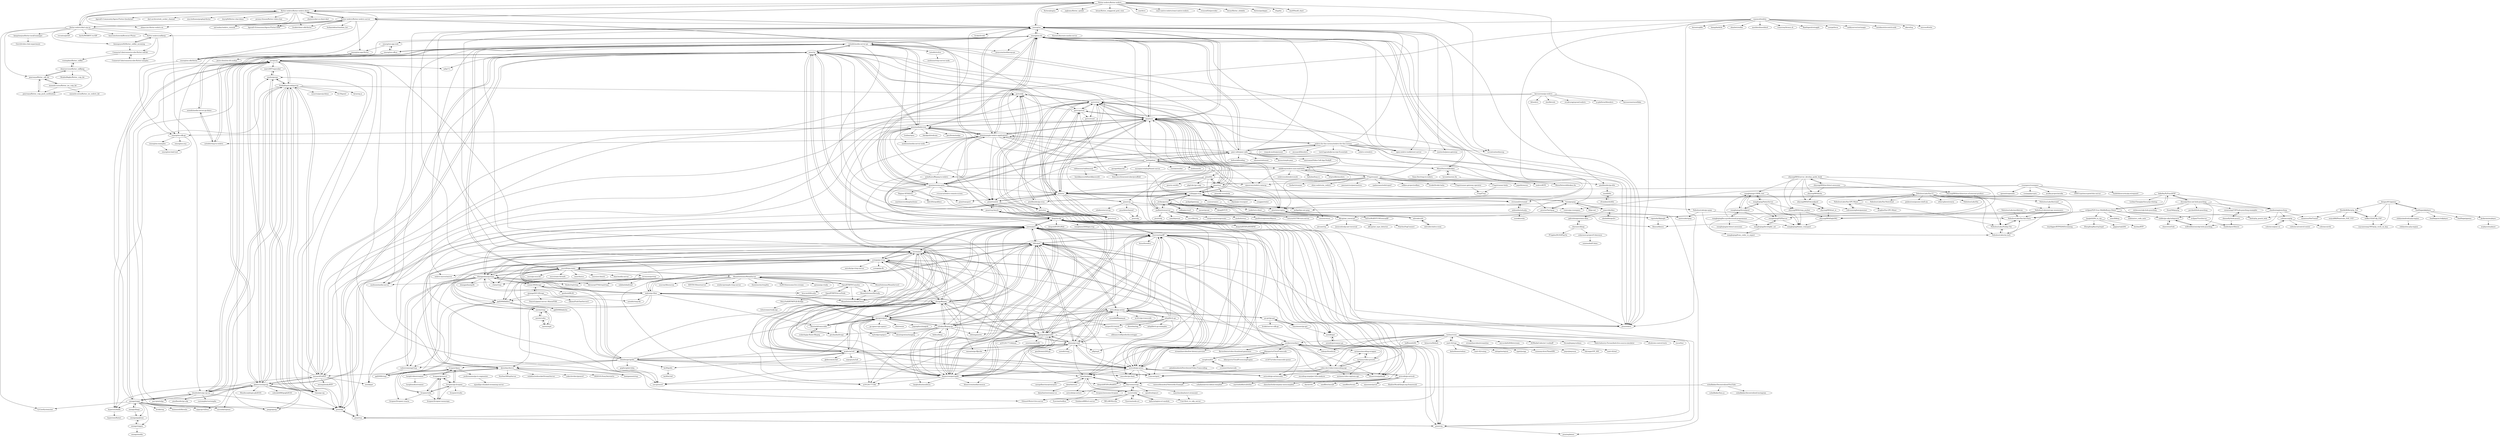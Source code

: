 digraph G {
"flutter-webrtc/flutter-webrtc" -> "flutter-webrtc/flutter-webrtc-demo"
"flutter-webrtc/flutter-webrtc" -> "flutter-webrtc/flutter-webrtc-server"
"flutter-webrtc/flutter-webrtc" -> "ionorg/ion"
"flutter-webrtc/flutter-webrtc" -> "pion/webrtc" ["e"=1]
"flutter-webrtc/flutter-webrtc" -> "flutter/plugins" ["e"=1]
"flutter-webrtc/flutter-webrtc" -> "jogboms/flutter_spinkit" ["e"=1]
"flutter-webrtc/flutter-webrtc" -> "letsar/flutter_staggered_grid_view" ["e"=1]
"flutter-webrtc/flutter-webrtc" -> "versatica/mediasoup" ["e"=1]
"flutter-webrtc/flutter-webrtc" -> "isar/hive" ["e"=1]
"flutter-webrtc/flutter-webrtc" -> "react-native-webrtc/react-native-webrtc" ["e"=1]
"flutter-webrtc/flutter-webrtc" -> "rrousselGit/provider" ["e"=1]
"flutter-webrtc/flutter-webrtc" -> "letsar/flutter_slidable" ["e"=1]
"flutter-webrtc/flutter-webrtc" -> "flutter/packages" ["e"=1]
"flutter-webrtc/flutter-webrtc" -> "cfug/dio" ["e"=1]
"flutter-webrtc/flutter-webrtc" -> "imaNNeo/fl_chart" ["e"=1]
"notedit/media-server-go" -> "notedit/media-server-go-demo"
"notedit/media-server-go" -> "medooze/media-server" ["e"=1]
"notedit/media-server-go" -> "medooze/media-server-node" ["e"=1]
"notedit/media-server-go" -> "notedit/rtmp-to-webrtc"
"notedit/media-server-go" -> "webrtc-mirror/mirror" ["e"=1]
"notedit/media-server-go" -> "pion/rtp"
"notedit/media-server-go" -> "jiyeyuran/mediasoup-go" ["e"=1]
"notedit/media-server-go" -> "ionorg/ion-sfu"
"notedit/media-server-go" -> "notedit/rtclive"
"notedit/media-server-go" -> "gortc/gortcd"
"notedit/media-server-go" -> "yutopp/go-rtmp"
"notedit/media-server-go" -> "open-webrtc-toolkit/owt-server" ["e"=1]
"notedit/media-server-go" -> "notedit/gst"
"notedit/media-server-go" -> "pion/mediadevices"
"notedit/media-server-go" -> "ossrs/httpx-static"
"notedit/media-server-go-demo" -> "notedit/media-server-go"
"notedit/media-server-go-demo" -> "notedit/rtmp-to-webrtc"
"ccding/go-stun" -> "pixelbender/go-stun"
"ccding/go-stun" -> "gortc/stun"
"ccding/go-stun" -> "pion/stun"
"ccding/go-stun" -> "huin/goupnp"
"ccding/go-stun" -> "jackpal/go-nat-pmp"
"ccding/go-stun" -> "jselbie/stunserver"
"ccding/go-stun" -> "toddw/go-udp-holepunch"
"ccding/go-stun" -> "prestonTao/upnp"
"ccding/go-stun" -> "songgao/water" ["e"=1]
"ccding/go-stun" -> "pion/turn"
"ccding/go-stun" -> "chenboxing/punching"
"ccding/go-stun" -> "libp2p/go-reuseport" ["e"=1]
"ccding/go-stun" -> "gortc/gortcd"
"ccding/go-stun" -> "jflyup/nat_traversal"
"ccding/go-stun" -> "jtriley/pystun"
"flutter-webrtc/flutter-webrtc-demo" -> "flutter-webrtc/flutter-webrtc-server"
"flutter-webrtc/flutter-webrtc-demo" -> "flutter-webrtc/flutter-webrtc"
"flutter-webrtc/flutter-webrtc-demo" -> "md-weber/webrtc_tutorial"
"flutter-webrtc/flutter-webrtc-demo" -> "ionorg/ion"
"flutter-webrtc/flutter-webrtc-demo" -> "flutter-webrtc/dart-sip-ua"
"flutter-webrtc/flutter-webrtc-demo" -> "AgoraIO-Extensions/Agora-Flutter-SDK" ["e"=1]
"flutter-webrtc/flutter-webrtc-demo" -> "rikulo/socket.io-client-dart" ["e"=1]
"flutter-webrtc/flutter-webrtc-demo" -> "ionorg/ion-sdk-flutter"
"flutter-webrtc/flutter-webrtc-demo" -> "livekit/client-sdk-flutter" ["e"=1]
"flutter-webrtc/flutter-webrtc-demo" -> "nhancv/nc-flutter-webrtc-ex"
"flutter-webrtc/flutter-webrtc-demo" -> "AgoraIO-Community/Agora-Flutter-Quickstart" ["e"=1]
"flutter-webrtc/flutter-webrtc-demo" -> "dart-archive/web_socket_channel" ["e"=1]
"flutter-webrtc/flutter-webrtc-demo" -> "zino-hofmann/graphql-flutter" ["e"=1]
"flutter-webrtc/flutter-webrtc-demo" -> "duytq94/flutter-chat-demo" ["e"=1]
"flutter-webrtc/flutter-webrtc-demo" -> "jeremy-friesen/flutter-video-chat" ["e"=1]
"OpenRTMFP/Cumulus" -> "OpenRTMFP/ArcusNode"
"OpenRTMFP/Cumulus" -> "MonaSolutions/MonaServer"
"OpenRTMFP/Cumulus" -> "MonaSolutions/MonaClients"
"OpenRTMFP/Cumulus" -> "lava-tech/hls-p2p" ["e"=1]
"OpenRTMFP/Cumulus" -> "MonaSolutions/librtmfp"
"ionorg/ion" -> "ionorg/ion-sfu"
"ionorg/ion" -> "pion/webrtc" ["e"=1]
"ionorg/ion" -> "flutter-webrtc/flutter-webrtc"
"ionorg/ion" -> "pion/turn"
"ionorg/ion" -> "versatica/mediasoup" ["e"=1]
"ionorg/ion" -> "pion/example-webrtc-applications"
"ionorg/ion" -> "livekit/livekit" ["e"=1]
"ionorg/ion" -> "medooze/media-server" ["e"=1]
"ionorg/ion" -> "gwuhaolin/livego" ["e"=1]
"ionorg/ion" -> "open-webrtc-toolkit/owt-server" ["e"=1]
"ionorg/ion" -> "flutter-webrtc/flutter-webrtc-demo"
"ionorg/ion" -> "nareix/joy4"
"ionorg/ion" -> "q191201771/lal" ["e"=1]
"ionorg/ion" -> "meetecho/janus-gateway" ["e"=1]
"ionorg/ion" -> "Kurento/kurento-media-server" ["e"=1]
"xfrr/goffmpeg" -> "floostack/transcoder"
"xfrr/goffmpeg" -> "giorgisio/goav"
"xfrr/goffmpeg" -> "u2takey/ffmpeg-go"
"xfrr/goffmpeg" -> "imkira/go-libav"
"xfrr/goffmpeg" -> "3d0c/gmf"
"xfrr/goffmpeg" -> "nareix/joy5"
"xfrr/goffmpeg" -> "nareix/joy4"
"xfrr/goffmpeg" -> "abema/go-mp4"
"xfrr/goffmpeg" -> "yutopp/go-rtmp"
"xfrr/goffmpeg" -> "use-go/onvif" ["e"=1]
"xfrr/goffmpeg" -> "grafov/m3u8"
"xfrr/goffmpeg" -> "yapingcat/gomedia"
"xfrr/goffmpeg" -> "vansante/go-ffprobe"
"xfrr/goffmpeg" -> "bluenviron/gortsplib"
"xfrr/goffmpeg" -> "asticode/go-astiav"
"flutter-webrtc/flutter-webrtc-server" -> "flutter-webrtc/flutter-webrtc-demo"
"flutter-webrtc/flutter-webrtc-server" -> "flutter-webrtc/flutter-webrtc"
"flutter-webrtc/flutter-webrtc-server" -> "flutter-webrtc/dart-sip-ua"
"flutter-webrtc/flutter-webrtc-server" -> "md-weber/webrtc_tutorial"
"flutter-webrtc/flutter-webrtc-server" -> "pion/example-webrtc-applications"
"flutter-webrtc/flutter-webrtc-server" -> "ionorg/ion"
"flutter-webrtc/flutter-webrtc-server" -> "nhancv/nc-flutter-webrtc-ex"
"flutter-webrtc/flutter-webrtc-server" -> "ionorg/ion-sdk-flutter"
"flutter-webrtc/flutter-webrtc-server" -> "livekit/client-sdk-flutter" ["e"=1]
"flutter-webrtc/flutter-webrtc-server" -> "AgoraIO-Extensions/Agora-Flutter-SDK" ["e"=1]
"flutter-webrtc/flutter-webrtc-server" -> "ionorg/ion-app-flutter"
"flutter-webrtc/flutter-webrtc-server" -> "flutter-webrtc/callkeep"
"flutter-webrtc/flutter-webrtc-server" -> "furkantektas/timeline_list" ["e"=1]
"pion/example-webrtc-applications" -> "pion/awesome-pion"
"pion/example-webrtc-applications" -> "ionorg/ion-sfu"
"pion/example-webrtc-applications" -> "pion/turn"
"pion/example-webrtc-applications" -> "ionorg/ion"
"pion/example-webrtc-applications" -> "pion/webrtc" ["e"=1]
"pion/example-webrtc-applications" -> "pion/rtsp-bench"
"pion/example-webrtc-applications" -> "pion/rtwatch"
"pion/example-webrtc-applications" -> "pion/mediadevices"
"pion/example-webrtc-applications" -> "webrtc-for-the-curious/webrtc-for-the-curious"
"pion/example-webrtc-applications" -> "medooze/media-server-node" ["e"=1]
"pion/example-webrtc-applications" -> "pion/ice"
"pion/example-webrtc-applications" -> "flutter-webrtc/flutter-webrtc-server"
"pion/example-webrtc-applications" -> "pion/interceptor"
"pion/example-webrtc-applications" -> "bluenviron/gortsplib"
"pion/example-webrtc-applications" -> "notedit/rtmp-to-webrtc"
"jtriley/pystun" -> "talkiq/pystun3"
"jtriley/pystun" -> "jflyup/nat_traversal"
"jtriley/pystun" -> "aarant/pynat"
"jtriley/pystun" -> "tking/JSTUN" ["e"=1]
"jtriley/pystun" -> "ccding/go-stun"
"jtriley/pystun" -> "jselbie/stunserver"
"jtriley/pystun" -> "node/turn-client"
"pion/turn" -> "pion/stun"
"pion/turn" -> "pion/webrtc" ["e"=1]
"pion/turn" -> "pion/example-webrtc-applications"
"pion/turn" -> "ionorg/ion-sfu"
"pion/turn" -> "pion/ice"
"pion/turn" -> "coturn/coturn" ["e"=1]
"pion/turn" -> "gortc/gortcd"
"pion/turn" -> "ionorg/ion"
"pion/turn" -> "pion/awesome-pion"
"pion/turn" -> "gortc/stun"
"pion/turn" -> "pion/mediadevices"
"pion/turn" -> "ccding/go-stun"
"pion/turn" -> "pion/dtls"
"pion/turn" -> "medooze/media-server" ["e"=1]
"pion/turn" -> "pion/rtp"
"laike9m/PyPunchP2P" -> "jflyup/nat_traversal"
"laike9m/PyPunchP2P" -> "chenboxing/punching"
"laike9m/PyPunchP2P" -> "dwoz/python-nat-hole-punching"
"laike9m/PyPunchP2P" -> "LockeyCheng/python-p2p-chating"
"laike9m/PyPunchP2P" -> "evilpan/P2P-Over-MiddleBoxes-Demo"
"rtctunnel/rtctunnel" -> "nobonobo/ssh-p2p"
"SeaHaige/pkplayer" -> "dengzy401/ppeasy"
"SeaHaige/pkplayer" -> "cdnbye/android-p2p-engine"
"SeaHaige/pkplayer" -> "SeaHaige/m3u8player"
"SeaHaige/pkplayer" -> "SeaHaige/ppeasy"
"SeaHaige/pkplayer" -> "Jackarain/avplayer"
"gortc/gortcd" -> "gortc/stun"
"gortc/gortcd" -> "gortc/turn"
"gortc/gortcd" -> "gortc/sdp"
"gortc/gortcd" -> "pion/turn"
"gortc/gortcd" -> "gortc/stund"
"nergdron/dve" -> "bfansports/CloudTranscode"
"nergdron/dve" -> "patademahesh/Distributed-Video-Transcoding" ["e"=1]
"nergdron/dve" -> "ccremer/clustercode"
"MonaSolutions/MonaServer" -> "MonaSolutions/MonaServer2"
"MonaSolutions/MonaServer" -> "OpenRTMFP/Cumulus"
"MonaSolutions/MonaServer" -> "MonaSolutions/MonaClients"
"MonaSolutions/MonaServer" -> "MonaSolutions/librtmfp"
"MonaSolutions/MonaServer" -> "ossrs/httpx-static"
"MonaSolutions/MonaServer" -> "DDVTECH/mistserver" ["e"=1]
"MonaSolutions/MonaServer" -> "Edward-Wu/srt-live-server" ["e"=1]
"MonaSolutions/MonaServer" -> "winlinvip/simple-rtmp-server" ["e"=1]
"MonaSolutions/MonaServer" -> "theintencity/rtmplite" ["e"=1]
"MonaSolutions/MonaServer" -> "lava-tech/hls-p2p" ["e"=1]
"MonaSolutions/MonaServer" -> "liwf616/awesome-live-stream" ["e"=1]
"MonaSolutions/MonaServer" -> "medooze/media-server" ["e"=1]
"MonaSolutions/MonaServer" -> "gqf2008/bbllive"
"MonaSolutions/MonaServer" -> "optman/go-rtmfp"
"MonaSolutions/MonaServer" -> "sourcey/libsourcey" ["e"=1]
"pion/stun" -> "pion/ice"
"pion/stun" -> "ccding/go-stun"
"pion/stun" -> "pion/turn"
"pion/stun" -> "gortc/stun"
"pion/stun" -> "pion/rtp"
"pion/stun" -> "pion/dtls"
"pion/stun" -> "pion/obs-wormhole"
"pion/stun" -> "pion/interceptor"
"pion/stun" -> "rtctunnel/rtctunnel"
"wangbojing/c1000k_test" -> "wangbojing/NattyServer"
"wangbojing/c1000k_test" -> "wangbojing/binary_transport"
"wangbojing/c1000k_test" -> "wangbojing/threadpool"
"wangbojing/c1000k_test" -> "wangbojing/P2PServer"
"wangbojing/be-a-professional-programmer" -> "wangbojing/developkit_set"
"wangbojing/be-a-professional-programmer" -> "wangbojing/threadpool"
"wangbojing/be-a-professional-programmer" -> "wangbojing/architect-awesome"
"wangbojing/be-a-professional-programmer" -> "wangbojing/c1000k_test"
"wangbojing/be-a-professional-programmer" -> "wangbojing/from_coder_to_expert"
"zhiyong0804/server_develop_guide_book" -> "zhiyong0804/architect-awesome"
"zhiyong0804/server_develop_guide_book" -> "zhiyong0804/f-threadpool"
"zhiyong0804/server_develop_guide_book" -> "zhiyong0804/brks"
"zhiyong0804/server_develop_guide_book" -> "zhiyong0804/net_io"
"zhiyong0804/server_develop_guide_book" -> "zhiyong0804/lightMQ"
"zhiyong0804/server_develop_guide_book" -> "zhiyong0804/rtmp_pusher"
"zhiyong0804/server_develop_guide_book" -> "wangbojing/c1000k_test"
"zhiyong0804/server_develop_guide_book" -> "zhiyong0804/architecture.of.internet-product"
"asticode/go-astiencoder" -> "asticode/go-astits"
"maxmcd/webtty" -> "rtctunnel/rtctunnel"
"maxmcd/webtty" -> "Antonito/gfile"
"maxmcd/webtty" -> "liamg/darktile" ["e"=1]
"maxmcd/webtty" -> "ehazlett/stellar" ["e"=1]
"maxmcd/webtty" -> "meshbird/meshbird" ["e"=1]
"maxmcd/webtty" -> "trimstray/htrace.sh" ["e"=1]
"maxmcd/webtty" -> "Raathigesh/retoggle" ["e"=1]
"maxmcd/webtty" -> "pion/webrtc" ["e"=1]
"maxmcd/webtty" -> "zserge/lorca" ["e"=1]
"maxmcd/webtty" -> "ionorg/ion"
"maxmcd/webtty" -> "caddyserver/certmagic" ["e"=1]
"maxmcd/webtty" -> "astefanutti/scratch-node"
"maxmcd/webtty" -> "akavel/up" ["e"=1]
"maxmcd/webtty" -> "pion/rtwatch"
"maxmcd/webtty" -> "microsoft/ethr" ["e"=1]
"pion/dtls" -> "plgd-dev/go-coap" ["e"=1]
"pion/dtls" -> "pion/sctp"
"pion/dtls" -> "pion/ice"
"pion/dtls" -> "pion/turn"
"pion/dtls" -> "pixelbender/go-dtls"
"pion/dtls" -> "pion/stun"
"pion/dtls" -> "songgao/water" ["e"=1]
"pion/dtls" -> "qwerty-iot/dtls"
"huin/goupnp" -> "prestonTao/upnp"
"huin/goupnp" -> "jackpal/go-nat-pmp"
"huin/goupnp" -> "ccding/go-stun"
"huin/goupnp" -> "NebulousLabs/go-upnp"
"huin/goupnp" -> "anacrolix/dms"
"huin/goupnp" -> "fd/go-nat"
"huin/goupnp" -> "gortc/stun"
"djwackey/dorsvr" -> "beatgammit/rtsp"
"djwackey/dorsvr" -> "NiuStar/XRtspServer"
"djwackey/dorsvr" -> "horgh/videostreamer"
"djwackey/dorsvr" -> "gortc/sdp"
"djwackey/dorsvr" -> "widefire/websocketStreamServer" ["e"=1]
"djwackey/dorsvr" -> "yakovlevdmv/goonvif" ["e"=1]
"djwackey/dorsvr" -> "nareix/joy4"
"djwackey/dorsvr" -> "GB28181/EasyDarwinGo" ["e"=1]
"djwackey/dorsvr" -> "wernerd/GoRTP"
"pion/ice" -> "pion/stun"
"pion/ice" -> "pion/interceptor"
"pion/ice" -> "pion/rtwatch"
"pion/ice" -> "pion/srtp"
"pion/ice" -> "pion/rtcp"
"pion/ice" -> "pion/rtp"
"pion/ice" -> "pion/transport"
"pion/ice" -> "pion/turn"
"pion/ice" -> "gortc/stun"
"pion/ice" -> "gortc/turn"
"pion/ice" -> "pion/sdp"
"pion/ice" -> "pion/sctp"
"pion/ice" -> "cunicu/cunicu"
"pion/ice" -> "rtctunnel/rtctunnel"
"pion/ice" -> "gortc/gortcd"
"pion/rtp" -> "pion/rtcp"
"pion/rtp" -> "pion/sdp"
"pion/rtp" -> "wernerd/GoRTP"
"pion/rtp" -> "pion/interceptor"
"pion/rtp" -> "pion/srtp"
"pion/rtp" -> "bluenviron/gortsplib"
"pion/rtp" -> "ghettovoice/gosip"
"pion/rtp" -> "nareix/joy5"
"pion/rtp" -> "zaf/g711" ["e"=1]
"pion/rtp" -> "pion/ice"
"pion/rtp" -> "pion/mediadevices"
"pion/rtp" -> "deepch/vdk"
"pion/rtp" -> "pion/sctp"
"pion/rtp" -> "notedit/media-server-go"
"pion/rtp" -> "jart/gosip"
"matt-42/vpp" -> "matt-42/iod" ["e"=1]
"matt-42/vpp" -> "kmhofmann/selene" ["e"=1]
"matt-42/vpp" -> "matt-42/cuimg"
"matt-42/vpp" -> "twitter/vireo"
"matt-42/vpp" -> "iodcpp/metajson"
"matt-42/vpp" -> "cppit/jucipp" ["e"=1]
"matt-42/vpp" -> "sweeneychris/TheiaSfM" ["e"=1]
"matt-42/vpp" -> "jeaye/jeayeson"
"matt-42/vpp" -> "tikroeger/OF_DIS" ["e"=1]
"ghettovoice/gosip" -> "cloudwebrtc/go-sip-ua"
"ghettovoice/gosip" -> "StefanKopieczek/gossip"
"ghettovoice/gosip" -> "panjjo/gosip" ["e"=1]
"ghettovoice/gosip" -> "jart/gosip"
"ghettovoice/gosip" -> "emiago/sipgo"
"ghettovoice/gosip" -> "pion/rtp"
"ghettovoice/gosip" -> "hyperioxx/kalbi"
"ghettovoice/gosip" -> "pion/sdp"
"ghettovoice/gosip" -> "1lann/go-sip"
"ghettovoice/gosip" -> "wernerd/GoRTP"
"ghettovoice/gosip" -> "rainliu/gosips"
"ghettovoice/gosip" -> "Monibuca/plugin-gb28181" ["e"=1]
"ghettovoice/gosip" -> "colorado666/gogb28181" ["e"=1]
"ghettovoice/gosip" -> "miconda/sipexer" ["e"=1]
"ghettovoice/gosip" -> "deepch/vdk"
"mwarning/UDP-hole-punching-examples" -> "ckennelly/hole-punch"
"bfansports/CloudTranscode" -> "nergdron/dve"
"bfansports/CloudTranscode" -> "bfansports/CloudProcessingEngine"
"bfansports/CloudTranscode" -> "n1207n/video-transcode-queue"
"notedit/rtmp-to-webrtc" -> "notedit/media-server-go"
"notedit/rtmp-to-webrtc" -> "notedit/media-server-go-demo"
"zhiyong0804/architect-awesome" -> "zhiyong0804/server_develop_guide_book"
"zhiyong0804/architect-awesome" -> "zhiyong0804/architecture.of.internet-product"
"zhiyong0804/architect-awesome" -> "zhiyong0804/brks"
"jordicenzano/go-ts-segmenter" -> "mjneil/go-chunked-streaming-server"
"vigsterkr/libjingle" -> "libnice/libnice" ["e"=1]
"yutopp/go-rtmp" -> "zhangpeihao/gortmp"
"yutopp/go-rtmp" -> "nareix/joy5"
"yutopp/go-rtmp" -> "todostreaming/rtmp"
"yutopp/go-rtmp" -> "Haivision/srtgo"
"yutopp/go-rtmp" -> "asticode/go-astits"
"yutopp/go-rtmp" -> "netroby/go-rtmp-server"
"yutopp/go-rtmp" -> "c-bata/rtmp"
"yutopp/go-rtmp" -> "yapingcat/gomedia"
"yutopp/go-rtmp" -> "datarhei/gosrt"
"yutopp/go-rtmp" -> "yutopp/go-flv"
"yutopp/go-rtmp" -> "nareix/joy4"
"yutopp/go-rtmp" -> "gqf2008/bbllive"
"yutopp/go-rtmp" -> "bluenviron/gortsplib"
"yutopp/go-rtmp" -> "xfrr/goffmpeg"
"yutopp/go-rtmp" -> "ossrs/httpx-static"
"HoLyVieR/RTMFP-JS-Bridge" -> "h3xstream/rtmfp-api"
"talkiq/pystun3" -> "jtriley/pystun"
"livepeer/livepeer-monorepo" -> "livepeer/protocol"
"wangbojing/P2PServer" -> "wangbojing/binary_transport"
"wangbojing/P2PServer" -> "wangbojing/developkit_set"
"kz26/gohls" -> "kz26/m3u8"
"cdnbye/android-p2p-engine" -> "cdnbye/ios-p2p-engine"
"nareix/joy5" -> "nareix/joy4"
"nareix/joy5" -> "yutopp/go-rtmp"
"nareix/joy5" -> "pion/rtp"
"nareix/joy5" -> "bluenviron/gortsplib"
"nareix/joy5" -> "deepch/vdk"
"nareix/joy5" -> "yapingcat/gomedia"
"nareix/joy5" -> "xfrr/goffmpeg"
"nareix/joy5" -> "datarhei/gosrt"
"nareix/joy5" -> "abema/go-mp4"
"nareix/joy5" -> "3d0c/gmf"
"nareix/joy5" -> "tinyzimmer/go-gst"
"nareix/joy5" -> "Eyevinn/mp4ff"
"nareix/joy5" -> "asticode/go-astits"
"nareix/joy5" -> "grafov/m3u8"
"nareix/joy5" -> "zhangpeihao/gortmp"
"pion/sctp" -> "pion/datachannel"
"pion/sctp" -> "ishidawataru/sctp" ["e"=1]
"pion/sctp" -> "pion/srtp"
"pion/sctp" -> "pion/interceptor"
"pion/sctp" -> "pion/udp"
"pion/sdp" -> "pion/rtcp"
"wangbojing/threadpool" -> "wangbojing/NattyServer"
"wangbojing/threadpool" -> "wangbojing/be-a-professional-programmer"
"wangbojing/threadpool" -> "wangbojing/c1000k_test"
"wangbojing/threadpool" -> "wangbojing/binary_transport"
"willku1024/Udp_P2P" -> "xuyuanwang1993/p2p_work_on_kcp"
"willku1024/Udp_P2P" -> "RootkitKiller/p2p_Net"
"pion/rtcp" -> "pion/sdp"
"pion/rtcp" -> "pion/rtp"
"pion/rtcp" -> "pion/srtp"
"RootkitKiller/p2p_Net" -> "willku1024/Udp_P2P"
"RootkitKiller/p2p_Net" -> "weiyu666/Penetrate_NAT_TCP"
"RootkitKiller/p2p_Net" -> "tanaxiusi/NatTunnel"
"RootkitKiller/p2p_Net" -> "feelc/p2p_punch_hole"
"cfromknecht/dtls" -> "maufl/dtls"
"Ragnar-H/TelloGo" -> "machinesworking/myhome"
"Ragnar-H/TelloGo" -> "kdevb0x/quikface"
"pion/datachannel" -> "pion/udp"
"wangbojing/developkit_set" -> "wangbojing/P2PServer"
"wangbojing/developkit_set" -> "wangbojing/from_coder_to_expert"
"OpenRTMFP/ArcusNode" -> "OpenRTMFP/Cumulus"
"OpenRTMFP/ArcusNode" -> "HoLyVieR/RTMFP-JS-Bridge"
"kangshaojun/flutter-incall-manager" -> "GioviQ/video-chat-experiment"
"zhiyong0804/architecture.of.internet-product" -> "zhiyong0804/lightMQ"
"notedit/rtclive" -> "medooze/rtmp-server-node"
"pion/srtp" -> "pion/rtcp"
"pion/srtp" -> "pion/explainer"
"zhiyong0804/net_io" -> "zhiyong0804/f-threadpool"
"zhiyong0804/net_io" -> "zhiyong0804/lightMQ"
"notedit/gstreamer-go" -> "notedit/gst"
"zhiyong0804/brks" -> "zhiyong0804/f-threadpool"
"zhiyong0804/f-threadpool" -> "zhiyong0804/net_io"
"zhiyong0804/lightMQ" -> "wangbojing/binary_transport"
"maxsharabayko/srt-xtransmit" -> "Unit-X/srt_to_udp_server"
"Haivision/srtgo" -> "datarhei/gosrt"
"Haivision/srtgo" -> "voc/srtrelay"
"Haivision/srtgo" -> "openfresh/gosrt"
"Haivision/srtgo" -> "maxsharabayko/srt-xtransmit"
"Haivision/srtgo" -> "Edward-Wu/srt-live-server" ["e"=1]
"Haivision/srtgo" -> "asticode/go-astisrt"
"adrg/libvlc-go" -> "adrg/libvlc-go-examples"
"adrg/libvlc-go" -> "asticode/go-astits"
"adrg/libvlc-go" -> "zergon321/reisen"
"adrg/libvlc-go" -> "3d0c/gmf"
"adrg/libvlc-go" -> "dhowden/tag" ["e"=1]
"adrg/libvlc-go" -> "Eyevinn/mp4ff"
"adrg/libvlc-go" -> "asticode/go-astiav"
"adrg/libvlc-go" -> "ebitengine/oto" ["e"=1]
"toddw/go-udp-holepunch" -> "shawwwn/Gole"
"toddw/go-udp-holepunch" -> "wilfreddenton/udp-hole-punching"
"webrtc-for-the-curious/webrtc-for-the-curious" -> "pion/example-webrtc-applications"
"webrtc-for-the-curious/webrtc-for-the-curious" -> "ionorg/ion-sfu"
"webrtc-for-the-curious/webrtc-for-the-curious" -> "pion/webrtc" ["e"=1]
"webrtc-for-the-curious/webrtc-for-the-curious" -> "versatica/mediasoup" ["e"=1]
"webrtc-for-the-curious/webrtc-for-the-curious" -> "LetsUpgrade/Javascript-Essentials" ["e"=1]
"webrtc-for-the-curious/webrtc-for-the-curious" -> "webrtc-rs/webrtc" ["e"=1]
"webrtc-for-the-curious/webrtc-for-the-curious" -> "ionorg/ion"
"webrtc-for-the-curious/webrtc-for-the-curious" -> "adalkiran/webrtc-nuts-and-bolts"
"webrtc-for-the-curious/webrtc-for-the-curious" -> "pion/turn"
"webrtc-for-the-curious/webrtc-for-the-curious" -> "meetecho/janus-gateway" ["e"=1]
"webrtc-for-the-curious/webrtc-for-the-curious" -> "webrtc/KITE" ["e"=1]
"webrtc-for-the-curious/webrtc-for-the-curious" -> "open-webrtc-toolkit/owt-server" ["e"=1]
"webrtc-for-the-curious/webrtc-for-the-curious" -> "peer-calls/peer-calls"
"webrtc-for-the-curious/webrtc-for-the-curious" -> "vinayak-mehta/present" ["e"=1]
"webrtc-for-the-curious/webrtc-for-the-curious" -> "aisouard/libwebrtc" ["e"=1]
"abema/go-mp4" -> "Eyevinn/mp4ff"
"abema/go-mp4" -> "asticode/go-astits"
"abema/go-mp4" -> "yapingcat/gomedia"
"abema/go-mp4" -> "alfg/mp4"
"abema/go-mp4" -> "gen2brain/x264-go" ["e"=1]
"abema/go-mp4" -> "vansante/go-ffprobe"
"abema/go-mp4" -> "bluenviron/gortsplib"
"abema/go-mp4" -> "3d0c/gmf"
"abema/go-mp4" -> "nareix/joy5"
"abema/go-mp4" -> "xfrr/goffmpeg"
"abema/go-mp4" -> "grafov/m3u8"
"abema/go-mp4" -> "datarhei/gosrt"
"abema/go-mp4" -> "asticode/go-astiav"
"abema/go-mp4" -> "bluenviron/gohlslib"
"abema/go-mp4" -> "notedit/rtmp"
"Eyevinn/mp4ff" -> "abema/go-mp4"
"Eyevinn/mp4ff" -> "asticode/go-astits"
"Eyevinn/mp4ff" -> "yapingcat/gomedia"
"Eyevinn/mp4ff" -> "deepch/vdk"
"Eyevinn/mp4ff" -> "asticode/go-astiav"
"Eyevinn/mp4ff" -> "datarhei/gosrt"
"Eyevinn/mp4ff" -> "alfg/mp4"
"Eyevinn/mp4ff" -> "Haivision/srtgo"
"Eyevinn/mp4ff" -> "bluenviron/gortsplib"
"Eyevinn/mp4ff" -> "3d0c/gmf"
"Eyevinn/mp4ff" -> "zencoder/go-dash"
"Eyevinn/mp4ff" -> "bluenviron/gohlslib"
"Eyevinn/mp4ff" -> "Comcast/gots" ["e"=1]
"Eyevinn/mp4ff" -> "nareix/joy5"
"Eyevinn/mp4ff" -> "futzu/threefive" ["e"=1]
"cloudwebrtc/go-sip-ua" -> "ghettovoice/gosip"
"cloudwebrtc/go-sip-ua" -> "pixelbender/go-sdp"
"cloudwebrtc/go-sip-ua" -> "emiago/sipgo"
"cloudwebrtc/go-sip-ua" -> "jart/gosip"
"cloudwebrtc/go-sip-ua" -> "pion/sdp"
"cloudwebrtc/go-sip-ua" -> "StefanKopieczek/gossip"
"cloudwebrtc/go-sip-ua" -> "percipia/eslgo" ["e"=1]
"cloudwebrtc/go-sip-ua" -> "custompbx/custompbx" ["e"=1]
"jselbie/stunserver" -> "libnice/libnice" ["e"=1]
"jselbie/stunserver" -> "coturn/coturn" ["e"=1]
"jselbie/stunserver" -> "ccding/go-stun"
"jselbie/stunserver" -> "enobufs/stun" ["e"=1]
"jselbie/stunserver" -> "paullouisageneau/libjuice" ["e"=1]
"jselbie/stunserver" -> "coturn/rfc5766-turn-server" ["e"=1]
"jselbie/stunserver" -> "jtriley/pystun"
"jselbie/stunserver" -> "pion/turn"
"jselbie/stunserver" -> "jitsi/ice4j" ["e"=1]
"jselbie/stunserver" -> "jflyup/nat_traversal"
"jselbie/stunserver" -> "vigsterkr/libjingle"
"jselbie/stunserver" -> "samyk/pwnat" ["e"=1]
"jselbie/stunserver" -> "cisco/libsrtp" ["e"=1]
"jselbie/stunserver" -> "gortc/stun"
"jselbie/stunserver" -> "resiprocate/resiprocate" ["e"=1]
"pion/rtsp-bench" -> "deepch/vdk"
"pion/rtsp-bench" -> "pion/rtwatch"
"pion/rtsp-bench" -> "deepch/RTSPtoWSMP4f" ["e"=1]
"pion/rtsp-bench" -> "notedit/gst"
"ionorg/ion-app-web" -> "ionorg/ion-sdk-js"
"ionorg/ion-app-web" -> "ionorg/ion-app-flutter"
"bluenviron/gortsplib" -> "deepch/vdk"
"bluenviron/gortsplib" -> "yapingcat/gomedia"
"bluenviron/gortsplib" -> "use-go/onvif" ["e"=1]
"bluenviron/gortsplib" -> "pion/rtp"
"bluenviron/gortsplib" -> "nareix/joy5"
"bluenviron/gortsplib" -> "asticode/go-astits"
"bluenviron/gortsplib" -> "deepch/RTSPtoWebRTC" ["e"=1]
"bluenviron/gortsplib" -> "langhuihui/monibuca" ["e"=1]
"bluenviron/gortsplib" -> "q191201771/lal" ["e"=1]
"bluenviron/gortsplib" -> "Eyevinn/mp4ff"
"bluenviron/gortsplib" -> "u2takey/ffmpeg-go"
"bluenviron/gortsplib" -> "bluenviron/mediacommon"
"bluenviron/gortsplib" -> "nareix/joy4"
"bluenviron/gortsplib" -> "abema/go-mp4"
"bluenviron/gortsplib" -> "pion/rtsp-bench"
"ionorg/ion-sfu" -> "ionorg/ion-sdk-js"
"ionorg/ion-sfu" -> "ionorg/ion"
"ionorg/ion-sfu" -> "MixinNetwork/kraken"
"ionorg/ion-sfu" -> "pion/example-webrtc-applications"
"ionorg/ion-sfu" -> "pion/turn"
"ionorg/ion-sfu" -> "notedit/media-server-go"
"ionorg/ion-sfu" -> "ionorg/ion-sdk-go"
"ionorg/ion-sfu" -> "peer-calls/peer-calls"
"ionorg/ion-sfu" -> "pion/webrtc" ["e"=1]
"ionorg/ion-sfu" -> "pion/mediadevices"
"ionorg/ion-sfu" -> "ionorg/ion-app-web"
"ionorg/ion-sfu" -> "open-webrtc-toolkit/owt-server" ["e"=1]
"ionorg/ion-sfu" -> "jiyeyuran/mediasoup-go" ["e"=1]
"ionorg/ion-sfu" -> "pion/interceptor"
"ionorg/ion-sfu" -> "pion/awesome-pion"
"StefanKopieczek/gossip" -> "rainliu/gosips"
"StefanKopieczek/gossip" -> "ghettovoice/gosip"
"StefanKopieczek/gossip" -> "1lann/go-sip"
"StefanKopieczek/gossip" -> "jart/gosip"
"StefanKopieczek/gossip" -> "wernerd/GoRTP"
"StefanKopieczek/gossip" -> "cloudwebrtc/go-sip-ua"
"StefanKopieczek/gossip" -> "hyperioxx/kalbi"
"StefanKopieczek/gossip" -> "pion/sdp"
"StefanKopieczek/gossip" -> "gortc/sdp"
"StefanKopieczek/gossip" -> "rynorris/gossip-demo"
"StefanKopieczek/gossip" -> "0x19/goesl" ["e"=1]
"StefanKopieczek/gossip" -> "sippy/go-b2bua" ["e"=1]
"StefanKopieczek/gossip" -> "kirm/sip.js" ["e"=1]
"StefanKopieczek/gossip" -> "panjjo/gosip" ["e"=1]
"prestonTao/upnp" -> "huin/goupnp"
"prestonTao/upnp" -> "metricube/upnp"
"ionorg/ion-sdk-js" -> "ionorg/ion-app-web"
"ionorg/ion-sdk-js" -> "jason-shen/ion-sfu-nodejs"
"ionorg/ion-sdk-js" -> "ionorg/ion-sfu"
"ionorg/ion-sdk-js" -> "ionorg/ion-sdk-go"
"notedit/gst" -> "notedit/gstreamer-go"
"voximplant/flutter_callkit" -> "doneservices/flutter_callkeep"
"flutter-webrtc/dart-sip-ua" -> "cloudwebrtc/go-sip-ua"
"flutter-webrtc/dart-sip-ua" -> "flutter-webrtc/callkeep"
"flutter-webrtc/dart-sip-ua" -> "hiennguyen92/flutter_callkit_incoming"
"flutter-webrtc/dart-sip-ua" -> "flutter-webrtc/flutter-webrtc-server"
"flutter-webrtc/dart-sip-ua" -> "versatica/JsSIP" ["e"=1]
"flutter-webrtc/dart-sip-ua" -> "flutter-webrtc/flutter-webrtc"
"flutter-webrtc/dart-sip-ua" -> "havfo/WEBRTC-to-SIP" ["e"=1]
"flutter-webrtc/dart-sip-ua" -> "flutter-webrtc/flutter-webrtc-demo"
"flutter-webrtc/dart-sip-ua" -> "peerwaya/flutter_call_kit"
"flutter-webrtc/dart-sip-ua" -> "kangshaojun/flutter-incall-manager"
"flutter-webrtc/dart-sip-ua" -> "CyCoreSystems/ari" ["e"=1]
"flutter-webrtc/dart-sip-ua" -> "InnovateAsterisk/Browser-Phone" ["e"=1]
"pion/awesome-pion" -> "pion/example-webrtc-applications"
"pion/awesome-pion" -> "pion/turn"
"pion/awesome-pion" -> "pion/rtwatch"
"pion/awesome-pion" -> "pion/rtp"
"pion/awesome-pion" -> "pion/mediadevices"
"pion/awesome-pion" -> "ionorg/ion-sfu"
"pion/awesome-pion" -> "pion/ice"
"pion/awesome-pion" -> "Ragnar-H/TelloGo"
"pion/awesome-pion" -> "pion/rtsp-bench"
"pion/awesome-pion" -> "pion/srtp"
"pion/awesome-pion" -> "peer-calls/peer-calls"
"pion/awesome-pion" -> "pion/webrtc" ["e"=1]
"pion/awesome-pion" -> "ionorg/ion"
"pion/awesome-pion" -> "bluenviron/gortsplib"
"pion/awesome-pion" -> "rviscarra/webrtc-remote-screen" ["e"=1]
"tableaunoir/tableaunoir" -> "francoisschwarzentruber/prooffold"
"tableaunoir/tableaunoir" -> "hintikkasworld/hintikkasworld"
"pion/mediadevices" -> "pion/rtp"
"pion/mediadevices" -> "pion/rtwatch"
"pion/mediadevices" -> "hraban/opus" ["e"=1]
"pion/mediadevices" -> "blackjack/webcam" ["e"=1]
"pion/mediadevices" -> "pion/srtp"
"pion/mediadevices" -> "ionorg/ion-sfu"
"pion/mediadevices" -> "notedit/media-server-go"
"pion/mediadevices" -> "pion/interceptor"
"pion/mediadevices" -> "pion/turn"
"pion/mediadevices" -> "pion/awesome-pion"
"pion/mediadevices" -> "pion/example-webrtc-applications"
"pion/mediadevices" -> "ionorg/ion-sdk-go"
"pion/mediadevices" -> "gen2brain/malgo" ["e"=1]
"pion/mediadevices" -> "pion/transport"
"pion/mediadevices" -> "ebitengine/oto" ["e"=1]
"floostack/transcoder" -> "xfrr/goffmpeg"
"floostack/transcoder" -> "scalarhq/go-fluent-ffmpeg"
"floostack/transcoder" -> "giorgisio/goav"
"MixinNetwork/kraken" -> "lyricat/mornin.fm"
"MixinNetwork/kraken" -> "MixinNetwork/kraken.fm"
"MixinNetwork/kraken" -> "ionorg/ion-sfu"
"MixinNetwork/kraken" -> "Sean-Der/rtmp-to-webrtc"
"hyperioxx/kalbi" -> "hyperioxx/Katari"
"pion/rtwatch" -> "pion/rtsp-bench"
"pion/rtwatch" -> "pion/interceptor"
"pion/rtwatch" -> "pion/ice"
"pion/rtwatch" -> "pion/srtp"
"peerwaya/flutter_voip_push_notification" -> "peerwaya/flutter_call_kit"
"deepch/vdk" -> "deepch/RTSPtoWSMP4f" ["e"=1]
"deepch/vdk" -> "bluenviron/gortsplib"
"deepch/vdk" -> "pion/rtsp-bench"
"deepch/vdk" -> "yapingcat/gomedia"
"deepch/vdk" -> "deepch/RTSPtoWebRTC" ["e"=1]
"deepch/vdk" -> "Eyevinn/mp4ff"
"deepch/vdk" -> "use-go/onvif" ["e"=1]
"deepch/vdk" -> "pion/rtp"
"deepch/vdk" -> "nareix/joy5"
"deepch/vdk" -> "notedit/gst"
"deepch/vdk" -> "asticode/go-astits"
"deepch/vdk" -> "deepch/RTSPtoWeb" ["e"=1]
"deepch/vdk" -> "bluenviron/gohlslib"
"deepch/vdk" -> "ghettovoice/gosip"
"deepch/vdk" -> "wanghaoxi3000/gin-rtsp" ["e"=1]
"flutter-webrtc/callkeep" -> "ConnectyCube/connectycube-flutter-call-kit"
"flutter-webrtc/callkeep" -> "hiennguyen92/flutter_callkit_incoming"
"flutter-webrtc/callkeep" -> "ConnectyCube/connectycube-flutter-samples"
"lyricat/mornin.fm" -> "MixinNetwork/kraken"
"lyricat/mornin.fm" -> "MixinNetwork/kraken.fm"
"peerwaya/flutter_call_kit" -> "peerwaya/flutter_voip_push_notification"
"peerwaya/flutter_call_kit" -> "masashi-sutou/flutter_ios_voip_kit"
"peerwaya/flutter_call_kit" -> "doneservices/flutter_callkeep"
"tinyzimmer/go-gst" -> "notedit/gst"
"tinyzimmer/go-gst" -> "go-gst/go-gst"
"Eyevinn/node-srt" -> "voc/srtrelay"
"ConnectyCube/connectycube-flutter-samples" -> "ConnectyCube/connectycube-flutter-call-kit"
"doneservices/flutter_callkeep" -> "peerwaya/flutter_voip_push_notification"
"doneservices/flutter_callkeep" -> "voximplant/flutter_callkit"
"doneservices/flutter_callkeep" -> "peerwaya/flutter_call_kit"
"doneservices/flutter_callkeep" -> "BradenBagby/flutter_voip_kit"
"ionorg/ion-sdk-flutter" -> "ionorg/ion-app-flutter"
"ionorg/ion-sdk-flutter" -> "ionorg/ion-sdk-go"
"ionorg/ion-app-flutter" -> "ionorg/ion-sdk-flutter"
"masashi-sutou/flutter_ios_voip_kit" -> "peerwaya/flutter_call_kit"
"masashi-sutou/flutter_ios_voip_kit" -> "masashi-sutou/flutter_ios_webrtc_kit"
"masashi-sutou/flutter_ios_voip_kit" -> "peerwaya/flutter_voip_push_notification"
"ionorg/ion-examples" -> "ionorg/ion-load-tool"
"ionorg/ion-sdk-go" -> "ionorg/ion-examples"
"ionorg/ion-sdk-go" -> "ionorg/ion-load-tool"
"ionorg/ion-sdk-go" -> "ionorg/ion-avp"
"voc/srtrelay" -> "Haivision/srtgo"
"voc/srtrelay" -> "datarhei/gosrt"
"voc/srtrelay" -> "kaltura/nginx-srt-module"
"voc/srtrelay" -> "Eyevinn/toolbox" ["e"=1]
"voc/srtrelay" -> "Edward-Wu/srt-live-server" ["e"=1]
"voc/srtrelay" -> "freelance888/srt-server"
"voc/srtrelay" -> "Eyevinn/node-srt"
"voc/srtrelay" -> "Unit-X/srt_to_udp_server"
"voc/srtrelay" -> "BELABOX/srtla" ["e"=1]
"jech/galene" -> "MixinNetwork/kraken"
"jech/galene" -> "garage44/pyrite"
"jech/galene" -> "peer-calls/peer-calls"
"jech/galene" -> "sipsorcery/webrtc-interop"
"jech/galene" -> "pion/interceptor"
"jech/galene" -> "ionorg/ion-sfu"
"jech/galene" -> "pion/turn"
"jech/galene" -> "pion/example-webrtc-applications"
"jech/galene" -> "pion/mediadevices"
"jech/galene" -> "adalkiran/webrtc-nuts-and-bolts"
"jech/galene" -> "mynaparrot/plugNmeet-server" ["e"=1]
"jech/galene" -> "nareix/joy5"
"jech/galene" -> "costela/wesher" ["e"=1]
"jech/galene" -> "medooze/sfu" ["e"=1]
"jech/galene" -> "tableaunoir/tableaunoir"
"NebulousLabs/Sia-UI" -> "NebulousLabs/Sia" ["e"=1]
"NebulousLabs/Sia-UI" -> "NebulousLabs/Sia-GPU-Miner"
"NebulousLabs/Sia-UI" -> "robvanmieghem/gominer"
"NebulousLabs/Sia-UI" -> "NebulousLabs/Sia-Ant-Farm"
"NebulousLabs/Sia-UI" -> "NebulousLabs/sia.tech"
"NebulousLabs/Sia-UI" -> "NebulousLabs/Nodejs-Sia"
"NebulousLabs/Sia-UI" -> "NebulousLabs/fastrand"
"NebulousLabs/Sia-UI" -> "NebulousLabs/Sia-Nextcloud"
"NebulousLabs/Sia-UI" -> "pmknutsen/gnome-shell-sia"
"NebulousLabs/Sia-UI" -> "ethersphere/swarm" ["e"=1]
"NebulousLabs/Sia-UI" -> "NebulousLabs/entropy-mnemonics"
"u2takey/ffmpeg-go" -> "giorgisio/goav"
"u2takey/ffmpeg-go" -> "xfrr/goffmpeg"
"u2takey/ffmpeg-go" -> "bluenviron/gortsplib"
"u2takey/ffmpeg-go" -> "asticode/go-astiav"
"u2takey/ffmpeg-go" -> "hybridgroup/gocv" ["e"=1]
"u2takey/ffmpeg-go" -> "q191201771/lal" ["e"=1]
"u2takey/ffmpeg-go" -> "3d0c/gmf"
"u2takey/ffmpeg-go" -> "langhuihui/monibuca" ["e"=1]
"u2takey/ffmpeg-go" -> "nareix/joy4"
"u2takey/ffmpeg-go" -> "disintegration/imaging" ["e"=1]
"u2takey/ffmpeg-go" -> "faiface/beep" ["e"=1]
"u2takey/ffmpeg-go" -> "ebitengine/oto" ["e"=1]
"u2takey/ffmpeg-go" -> "nareix/joy5"
"u2takey/ffmpeg-go" -> "yapingcat/gomedia"
"u2takey/ffmpeg-go" -> "gwuhaolin/livego" ["e"=1]
"scalarhq/go-fluent-ffmpeg" -> "floostack/transcoder"
"giorgisio/goav" -> "3d0c/gmf"
"giorgisio/goav" -> "imkira/go-libav"
"giorgisio/goav" -> "xfrr/goffmpeg"
"giorgisio/goav" -> "nareix/joy4"
"giorgisio/goav" -> "u2takey/ffmpeg-go"
"giorgisio/goav" -> "gwuhaolin/livego" ["e"=1]
"giorgisio/goav" -> "floostack/transcoder"
"giorgisio/goav" -> "hybridgroup/gocv" ["e"=1]
"giorgisio/goav" -> "disintegration/imaging" ["e"=1]
"giorgisio/goav" -> "q191201771/lal" ["e"=1]
"giorgisio/goav" -> "go-opencv/go-opencv" ["e"=1]
"giorgisio/goav" -> "asticode/go-astits"
"giorgisio/goav" -> "nfnt/resize" ["e"=1]
"giorgisio/goav" -> "pion/webrtc" ["e"=1]
"giorgisio/goav" -> "gographics/imagick" ["e"=1]
"beatgammit/rtsp" -> "djwackey/dorsvr"
"wernerd/GoRTP" -> "pion/rtp"
"wernerd/GoRTP" -> "gortc/sdp"
"wernerd/GoRTP" -> "StefanKopieczek/gossip"
"wernerd/GoRTP" -> "pion/sdp"
"wernerd/GoRTP" -> "1lann/go-sip"
"wernerd/GoRTP" -> "antongulenko/RTP"
"wernerd/GoRTP" -> "rainliu/gosips"
"wernerd/GoRTP" -> "cloudwebrtc/go-sip-ua"
"wernerd/GoRTP" -> "ziutek/gst"
"wernerd/GoRTP" -> "ghettovoice/gosip"
"jackpal/gateway" -> "jackpal/go-nat-pmp"
"anacrolix/dms" -> "huin/goupnp"
"anacrolix/dms" -> "alexballas/go2tv"
"anacrolix/dms" -> "gabrielmagno/nano-dlna"
"ConnectyCube/connectycube-flutter-call-kit" -> "ConnectyCube/connectycube-flutter-samples"
"ConnectyCube/connectycube-flutter-call-kit" -> "voximplant/flutter_callkit"
"shimberger/gohls" -> "nareix/joy4"
"shimberger/gohls" -> "zencoder/go-dash"
"shimberger/gohls" -> "grafov/m3u8"
"shimberger/gohls" -> "kz26/gohls"
"shimberger/gohls" -> "zhangpeihao/gortmp"
"shimberger/gohls" -> "asticode/go-astits"
"shimberger/gohls" -> "todostreaming/rtmp"
"shimberger/gohls" -> "Comcast/gots" ["e"=1]
"shimberger/gohls" -> "yutopp/go-rtmp"
"shimberger/gohls" -> "djwackey/dorsvr"
"shimberger/gohls" -> "giorgisio/goav"
"shimberger/gohls" -> "livepeer/lpms"
"shimberger/gohls" -> "gophergala/videq"
"shimberger/gohls" -> "xfrr/goffmpeg"
"shimberger/gohls" -> "3d0c/gmf"
"jart/gosip" -> "ghettovoice/gosip"
"jart/gosip" -> "emiago/sipgo"
"jart/gosip" -> "cloudwebrtc/go-sip-ua"
"jart/gosip" -> "StefanKopieczek/gossip"
"jart/gosip" -> "hyperioxx/kalbi"
"jart/gosip" -> "1lann/go-sip"
"jart/gosip" -> "percipia/eslgo" ["e"=1]
"jart/gosip" -> "pion/rtp"
"jart/gosip" -> "use-go/onvif" ["e"=1]
"jart/gosip" -> "miconda/sipexer" ["e"=1]
"jart/gosip" -> "panjjo/gosip" ["e"=1]
"jart/gosip" -> "marv2097/siprocket"
"jart/gosip" -> "pion/sdp"
"jart/gosip" -> "zaf/g711" ["e"=1]
"jart/gosip" -> "bluenviron/gortsplib"
"coherence-project/Coherence" -> "unintended/Cohen"
"pion/interceptor" -> "pion/explainer"
"pion/interceptor" -> "inlivedev/sfu"
"alexballas/go2tv" -> "anacrolix/dms"
"cunicu/cunicu" -> "cunicu/go-rosenpass"
"Jackarain/avplayer" -> "avplayer/avplayer"
"gabrielmagno/nano-dlna" -> "cherezov/dlnap"
"NebulousLabs/Sia-GPU-Miner" -> "robvanmieghem/gominer"
"NebulousLabs/Sia-GPU-Miner" -> "NebulousLabs/Nodejs-Sia"
"NebulousLabs/Sia-GPU-Miner" -> "NebulousLabs/Sia-UI"
"NebulousLabs/Sia-GPU-Miner" -> "droghio/Sia-GPU-Miner"
"NebulousLabs/merkletree" -> "NebulousLabs/Sia-Ant-Farm"
"zergon321/reisen" -> "silbinarywolf/preferdiscretegpu"
"shawwwn/Gole" -> "toddw/go-udp-holepunch"
"robvanmieghem/gominer" -> "NebulousLabs/Sia-GPU-Miner"
"datarhei/gosrt" -> "Haivision/srtgo"
"datarhei/gosrt" -> "voc/srtrelay"
"datarhei/gosrt" -> "asticode/go-astisrt"
"datarhei/gosrt" -> "mengelbart/moqtransport" ["e"=1]
"datarhei/gosrt" -> "datarhei/core"
"NebulousLabs/entropy-mnemonics" -> "NebulousLabs/Sia-Ant-Farm"
"NebulousLabs/entropy-mnemonics" -> "NebulousLabs/sia.tech"
"NebulousLabs/entropy-mnemonics" -> "NebulousLabs/Nodejs-Sia"
"node/turn-client" -> "0xFireWolf/STUNExternalIP"
"NebulousLabs/go-upnp" -> "NebulousLabs/Sia-Ant-Farm"
"NebulousLabs/go-upnp" -> "metricube/upnp"
"NebulousLabs/go-upnp" -> "NebulousLabs/sia.tech"
"l7mp/stunner" -> "l7mp/stunner-gateway-operator"
"l7mp/stunner" -> "pion/turn"
"l7mp/stunner" -> "adalkiran/webrtc-nuts-and-bolts"
"l7mp/stunner" -> "l7mp/stunner-helm"
"l7mp/stunner" -> "elixir-webrtc/ex_webrtc" ["e"=1]
"l7mp/stunner" -> "peermetrics/peermetrics"
"l7mp/stunner" -> "vpalmisano/webrtcperf" ["e"=1]
"l7mp/stunner" -> "pion/stun"
"l7mp/stunner" -> "sipsorcery/webrtc-interop"
"l7mp/stunner" -> "selkies-project/selkies" ["e"=1]
"l7mp/stunner" -> "webrtc/KITE" ["e"=1]
"l7mp/stunner" -> "livekit/livekit-helm" ["e"=1]
"l7mp/stunner" -> "firefart/stunner" ["e"=1]
"l7mp/stunner" -> "ionorg/ion-sfu"
"l7mp/stunner" -> "pojntfx/weron" ["e"=1]
"ossrs/httpx-static" -> "ossrs/go-oryx-lib"
"ossrs/httpx-static" -> "gqf2008/bbllive"
"ossrs/httpx-static" -> "zhangpeihao/gortmp"
"ossrs/httpx-static" -> "nareix/joy4"
"ossrs/httpx-static" -> "ossrs/state-threads" ["e"=1]
"ossrs/httpx-static" -> "smartdu/srs" ["e"=1]
"ossrs/httpx-static" -> "ossrs/srs-bench" ["e"=1]
"ossrs/httpx-static" -> "yutopp/go-rtmp"
"ossrs/httpx-static" -> "runner365/livego"
"ossrs/httpx-static" -> "sevenzoe/gortmp"
"ossrs/httpx-static" -> "nareix/rtmp"
"ossrs/httpx-static" -> "notedit/media-server-go"
"ossrs/httpx-static" -> "MonaSolutions/MonaServer"
"ossrs/httpx-static" -> "brpc/media-server"
"ossrs/httpx-static" -> "webrtc-mirror/mirror" ["e"=1]
"asticode/go-astiav" -> "yapingcat/gomedia"
"asticode/go-astiav" -> "Eyevinn/mp4ff"
"asticode/go-astiav" -> "bluenviron/gohlslib"
"asticode/go-astiav" -> "go-gst/go-gst"
"asticode/go-astiav" -> "u2takey/ffmpeg-go"
"asticode/go-astiav" -> "bluenviron/gortsplib"
"asticode/go-astiav" -> "deepch/vdk"
"asticode/go-astiav" -> "3d0c/gmf"
"asticode/go-astiav" -> "asticode/go-astits"
"asticode/go-astiav" -> "zergon321/reisen"
"asticode/go-astiav" -> "abema/go-mp4"
"asticode/go-astiav" -> "moonfdd/ffmpeg-go"
"asticode/go-astiav" -> "giorgisio/goav"
"asticode/go-astiav" -> "m1k1o/go-transcode"
"asticode/go-astiav" -> "adrg/libvlc-go"
"ashellunts/ffmpeg-to-webrtc" -> "pion/mediadevices"
"ashellunts/ffmpeg-to-webrtc" -> "sipsorcery/webrtc-interop"
"ashellunts/ffmpeg-to-webrtc" -> "deepch/vdk"
"ashellunts/ffmpeg-to-webrtc" -> "pion/example-webrtc-applications"
"ashellunts/ffmpeg-to-webrtc" -> "pion/awesome-pion"
"adalkiran/webrtc-nuts-and-bolts" -> "l7mp/stunner"
"adalkiran/webrtc-nuts-and-bolts" -> "webrtc-for-the-curious/webrtc-for-the-curious"
"adalkiran/webrtc-nuts-and-bolts" -> "webrtcwork/webrtcwork" ["e"=1]
"adalkiran/webrtc-nuts-and-bolts" -> "jech/galene"
"adalkiran/webrtc-nuts-and-bolts" -> "pojntfx/weron" ["e"=1]
"adalkiran/webrtc-nuts-and-bolts" -> "sipsorcery/webrtc-interop"
"adalkiran/webrtc-nuts-and-bolts" -> "hahnlee/hwp-rs" ["e"=1]
"adalkiran/webrtc-nuts-and-bolts" -> "ashellunts/ffmpeg-to-webrtc"
"adalkiran/webrtc-nuts-and-bolts" -> "httptoolkit/mockrtc"
"emiago/sipgo" -> "ghettovoice/gosip"
"emiago/sipgo" -> "emiago/diago"
"emiago/sipgo" -> "jart/gosip"
"emiago/sipgo" -> "emiago/sipgox"
"emiago/sipgo" -> "cloudwebrtc/go-sip-ua"
"emiago/sipgo" -> "emiago/gophone"
"emiago/sipgo" -> "livekit/sip" ["e"=1]
"emiago/sipgo" -> "pion/sdp"
"emiago/sipgo" -> "miconda/sipexer" ["e"=1]
"emiago/sipgo" -> "hyperioxx/kalbi"
"emiago/sipgo" -> "CyCoreSystems/ari" ["e"=1]
"emiago/sipgo" -> "sippy/go-b2bua" ["e"=1]
"emiago/sipgo" -> "panjjo/gosip" ["e"=1]
"emiago/sipgo" -> "hnimminh/libresbc" ["e"=1]
"emiago/sipgo" -> "pion/rtp"
"datarhei/core" -> "datarhei/restreamer-ui"
"datarhei/core" -> "datarhei/gosrt"
"keroserene/go-webrtc" -> "fd/webrtc"
"keroserene/go-webrtc" -> "xhs/librtcdc" ["e"=1]
"keroserene/go-webrtc" -> "wernerd/GoRTP"
"keroserene/go-webrtc" -> "strukturag/spreed-webrtc" ["e"=1]
"keroserene/go-webrtc" -> "js-platform/libwebrtc"
"keroserene/go-webrtc" -> "gortc/stun"
"keroserene/go-webrtc" -> "pixelbender/go-dtls"
"keroserene/go-webrtc" -> "keroserene/snowflake" ["e"=1]
"imkira/go-libav" -> "giorgisio/goav"
"imkira/go-libav" -> "3d0c/gmf"
"imkira/go-libav" -> "xfrr/goffmpeg"
"imkira/go-libav" -> "runner365/livego"
"imkira/go-libav" -> "nareix/joy4"
"imkira/go-libav" -> "floostack/transcoder"
"imkira/go-libav" -> "zhangpeihao/gortmp"
"imkira/go-libav" -> "djwackey/dorsvr"
"imkira/go-libav" -> "todostreaming/rtmp"
"imkira/go-libav" -> "notedit/rtmp-lib"
"imkira/go-libav" -> "gqf2008/bbllive"
"imkira/go-libav" -> "zergon321/reisen"
"flavioribeiro/video-thumbnail-generator" -> "snickers/snickers"
"hiennguyen92/flutter_callkit_incoming" -> "flutter-webrtc/callkeep"
"hiennguyen92/flutter_callkit_incoming" -> "ConnectyCube/connectycube-flutter-call-kit"
"suhailkakar/Decentralized-YouTube" -> "suhailkakar/decentralized-instagram"
"suhailkakar/Decentralized-YouTube" -> "suhailkakar/lens.js"
"suhailkakar/Decentralized-YouTube" -> "livepeer/awesome-livepeer"
"yapingcat/gomedia" -> "bluenviron/gortsplib"
"yapingcat/gomedia" -> "asticode/go-astits"
"yapingcat/gomedia" -> "deepch/vdk"
"yapingcat/gomedia" -> "Eyevinn/mp4ff"
"yapingcat/gomedia" -> "bluenviron/gohlslib"
"yapingcat/gomedia" -> "abema/go-mp4"
"yapingcat/gomedia" -> "asticode/go-astiav"
"yapingcat/gomedia" -> "q191201771/lalmax" ["e"=1]
"yapingcat/gomedia" -> "q191201771/lal" ["e"=1]
"yapingcat/gomedia" -> "use-go/onvif" ["e"=1]
"yapingcat/gomedia" -> "bluenviron/mediacommon"
"yapingcat/gomedia" -> "nareix/joy5"
"yapingcat/gomedia" -> "yutopp/go-rtmp"
"yapingcat/gomedia" -> "orestonce/m3u8d" ["e"=1]
"yapingcat/gomedia" -> "datarhei/gosrt"
"ckennelly/hole-punch" -> "mwarning/UDP-hole-punching-examples"
"ckennelly/hole-punch" -> "shadeslayer/libnice"
"nytimes/encoding-wrapper" -> "nytimes/video-presets"
"video-dev/video-transcoding-api" -> "snickers/snickers"
"video-dev/video-transcoding-api" -> "nytimes/video-presets"
"video-dev/video-transcoding-api" -> "nytimes/encoding-wrapper"
"video-dev/video-transcoding-api" -> "nytimes/video-captions-api"
"video-dev/video-transcoding-api" -> "zencoder/go-dash"
"video-dev/video-transcoding-api" -> "asticode/go-astiencoder"
"video-dev/video-transcoding-api" -> "Comcast/gots" ["e"=1]
"video-dev/video-transcoding-api" -> "encoding-ninja/per-title-analysis" ["e"=1]
"evilpan/P2P-Over-MiddleBoxes-Demo" -> "evilpan/TurnServer"
"evilpan/P2P-Over-MiddleBoxes-Demo" -> "vigsterkr/libjingle"
"evilpan/P2P-Over-MiddleBoxes-Demo" -> "libnice/libnice" ["e"=1]
"evilpan/P2P-Over-MiddleBoxes-Demo" -> "xtaci/libkcp" ["e"=1]
"evilpan/P2P-Over-MiddleBoxes-Demo" -> "feelc/p2p_punch_hole"
"evilpan/P2P-Over-MiddleBoxes-Demo" -> "laike9m/PyPunchP2P"
"evilpan/P2P-Over-MiddleBoxes-Demo" -> "xialixin/srs_code_note" ["e"=1]
"evilpan/P2P-Over-MiddleBoxes-Demo" -> "wangbojing/P2PServer"
"evilpan/P2P-Over-MiddleBoxes-Demo" -> "hmgle/h264_to_rtp"
"evilpan/TurnServer" -> "shadeslayer/libnice"
"kaltura/nginx-srt-module" -> "voc/srtrelay"
"NebulousLabs/Nodejs-Sia" -> "NebulousLabs/Sia-Ant-Farm"
"NebulousLabs/Nodejs-Sia" -> "NebulousLabs/sia.tech"
"peer-calls/peer-calls" -> "ionorg/ion-sfu"
"peer-calls/peer-calls" -> "jech/galene"
"peer-calls/peer-calls" -> "MixinNetwork/kraken"
"peer-calls/peer-calls" -> "holtwick/briefing" ["e"=1]
"peer-calls/peer-calls" -> "ionorg/ion"
"peer-calls/peer-calls" -> "pion/example-webrtc-applications"
"peer-calls/peer-calls" -> "pion/awesome-pion"
"peer-calls/peer-calls" -> "pion/webrtc" ["e"=1]
"peer-calls/peer-calls" -> "edumeet/edumeet" ["e"=1]
"peer-calls/peer-calls" -> "feross/simple-peer" ["e"=1]
"peer-calls/peer-calls" -> "amirsanni/Video-Call-App-NodeJS" ["e"=1]
"peer-calls/peer-calls" -> "pion/rtwatch"
"peer-calls/peer-calls" -> "pion/turn"
"peer-calls/peer-calls" -> "webrtc-for-the-curious/webrtc-for-the-curious"
"peer-calls/peer-calls" -> "notedit/media-server-go"
"nobonobo/ssh-p2p" -> "rtctunnel/rtctunnel"
"nobonobo/ssh-p2p" -> "suutaku/sshx"
"gqf2008/bbllive" -> "gqf2008/rtmp"
"gqf2008/bbllive" -> "gqf2008/babylon"
"gqf2008/bbllive" -> "nareix/rtmp"
"gortc/stun" -> "gortc/turn"
"gortc/stun" -> "gortc/sdp"
"gortc/stun" -> "gortc/gortcd"
"gortc/stun" -> "ccding/go-stun"
"gortc/stun" -> "gortc/ice"
"gortc/stun" -> "pixelbender/go-stun"
"gortc/stun" -> "gortc/stund"
"gortc/stun" -> "pion/stun"
"gortc/stun" -> "pion/ice"
"gortc/stun" -> "pion/turn"
"gortc/stun" -> "wernerd/GoRTP"
"twitter/vireo" -> "matt-42/vpp"
"twitter/vireo" -> "streamlinevideo/streamline" ["e"=1]
"twitter/vireo" -> "videojs/thumbcoil" ["e"=1]
"twitter/vireo" -> "aizvorski/h264bitstream" ["e"=1]
"twitter/vireo" -> "AOMediaCodec/av1-isobmff" ["e"=1]
"twitter/vireo" -> "snickers/snickers"
"twitter/vireo" -> "Comcast/gots" ["e"=1]
"twitter/vireo" -> "DicomJ/mpeg-isobase"
"twitter/vireo" -> "video-dev/video-transcoding-api"
"twitter/vireo" -> "Dash-Industry-Forum/dash-live-source-simulator" ["e"=1]
"twitter/vireo" -> "asticode/go-astiencoder"
"twitter/vireo" -> "slhck/rate-control-tests"
"twitter/vireo" -> "cisco/thor" ["e"=1]
"twitter/vireo" -> "lieff/minih264" ["e"=1]
"twitter/vireo" -> "bitmovin/libdash" ["e"=1]
"1lann/go-sip" -> "rainliu/gosips"
"1lann/go-sip" -> "StefanKopieczek/gossip"
"subutai-io/p2p" -> "subutai-io/peer-os"
"subutai-io/p2p" -> "subutai-io/control-center"
"subutai-io/p2p" -> "subutai-io/cdn"
"l7mp/stunner-helm" -> "l7mp/l7mp"
"subutai-io/peer-os" -> "subutai-io/p2p"
"gortc/sdp" -> "gortc/turn"
"gortc/sdp" -> "gortc/stun"
"gortc/sdp" -> "gortc/ice"
"gortc/sdp" -> "pion/sdp"
"l7mp/stunner-gateway-operator" -> "l7mp/l7mp"
"todostreaming/rtmp" -> "gqf2008/rtmp"
"todostreaming/rtmp" -> "yutopp/go-rtmp"
"wangbojing/NattyServer" -> "wangbojing/binary_transport"
"wangbojing/NattyServer" -> "wangbojing/threadpool"
"wangbojing/NattyServer" -> "wangbojing/c1000k_test"
"wangbojing/NattyServer" -> "zhiyong0804/rtmp_pusher"
"wangbojing/NattyServer" -> "wangbojing/P2PServer"
"nareix/joy4" -> "giorgisio/goav"
"nareix/joy4" -> "nareix/joy5"
"nareix/joy4" -> "gwuhaolin/livego" ["e"=1]
"nareix/joy4" -> "3d0c/gmf"
"nareix/joy4" -> "grafov/m3u8"
"nareix/joy4" -> "q191201771/lal" ["e"=1]
"nareix/joy4" -> "shimberger/gohls"
"nareix/joy4" -> "zhangpeihao/gortmp"
"nareix/joy4" -> "ossrs/httpx-static"
"nareix/joy4" -> "pion/webrtc" ["e"=1]
"nareix/joy4" -> "imkira/go-libav"
"nareix/joy4" -> "bluenviron/gortsplib"
"nareix/joy4" -> "djwackey/dorsvr"
"nareix/joy4" -> "yutopp/go-rtmp"
"nareix/joy4" -> "xfrr/goffmpeg"
"go-gst/go-gst" -> "tinyzimmer/go-gst"
"go-gst/go-gst" -> "bluenviron/gohlslib"
"go-gst/go-gst" -> "asticode/go-astiav"
"go-gst/go-gst" -> "livekit/server-sdk-go" ["e"=1]
"rosenpass/rosenpass" -> "openmls/openmls" ["e"=1]
"rosenpass/rosenpass" -> "rustpq/pqcrypto" ["e"=1]
"rosenpass/rosenpass" -> "cunicu/go-rosenpass"
"rosenpass/rosenpass" -> "arnika-project/arnika"
"rosenpass/rosenpass" -> "pion/ice"
"rosenpass/rosenpass" -> "DNSCrypt/encrypted-dns-server" ["e"=1]
"rosenpass/rosenpass" -> "kudelskisecurity/pq-wireguard"
"jflyup/nat_traversal" -> "sjtcumt/wp"
"jflyup/nat_traversal" -> "Justysxh/udp-nat-traversal"
"jflyup/nat_traversal" -> "jflyup/nat_type_detector"
"jflyup/nat_traversal" -> "jtriley/pystun"
"jflyup/nat_traversal" -> "PearInc/FogConnect"
"snickers/snickers" -> "video-dev/video-transcoding-api"
"snickers/snickers" -> "nytimes/video-presets"
"snickers/snickers" -> "nytimes/encoding-wrapper"
"snickers/snickers" -> "3d0c/gmf"
"snickers/snickers" -> "flavioribeiro/video-thumbnail-generator"
"snickers/snickers" -> "streamlinevideo/low-latency-preview" ["e"=1]
"snickers/snickers" -> "bfansports/CloudTranscode"
"snickers/snickers" -> "videojs/thumbcoil" ["e"=1]
"inlivedev/sfu" -> "inlivedev/inlive-room"
"inlivedev/sfu" -> "pion/interceptor"
"nytimes/video-presets" -> "nytimes/encoding-wrapper"
"nytimes/video-presets" -> "snickers/snickers"
"nytimes/video-presets" -> "video-dev/video-transcoding-api"
"nytimes/video-presets" -> "nytimes/video-captions-api"
"emiago/gophone" -> "emiago/sipgox"
"pixelbender/go-dtls" -> "maufl/dtls"
"pixelbender/go-stun" -> "ccding/go-stun"
"pixelbender/go-stun" -> "gortc/stun"
"pixelbender/go-stun" -> "gortc/ice"
"NebulousLabs/Sia-Ant-Farm" -> "NebulousLabs/Nodejs-Sia"
"maufl/dtls" -> "cfromknecht/dtls"
"emiago/sipgox" -> "emiago/gophone"
"emiago/sipgox" -> "emiago/media"
"NebulousLabs/sia.tech" -> "NebulousLabs/Nodejs-Sia"
"NebulousLabs/sia.tech" -> "NebulousLabs/Sia-Ant-Farm"
"inlivedev/inlive-room" -> "inlivedev/sfu"
"asticode/go-astisub" -> "asticode/go-astits"
"asticode/go-astisub" -> "sohaha/naiveui-admin-template" ["e"=1]
"asticode/go-astisub" -> "martinlindhe/subtitles"
"asticode/go-astisub" -> "zhensherlock/company-autocomplete" ["e"=1]
"asticode/go-astisub" -> "skynav/ttt" ["e"=1]
"asticode/go-astisub" -> "sandflow/imscJS" ["e"=1]
"asticode/go-astisub" -> "sandflow/ttconv" ["e"=1]
"asticode/go-astisub" -> "atpuxiner/pytcli" ["e"=1]
"asticode/go-astisub" -> "ShadowMusk/QingLong-framework" ["e"=1]
"asticode/go-astisub" -> "3d0c/gmf"
"asticode/go-astisub" -> "teeworldsmods2/Teeworlds-Example" ["e"=1]
"asticode/go-astisub" -> "Eyevinn/mp4ff"
"qieangel2013/livego" -> "runner365/livego"
"qieangel2013/livego" -> "gqf2008/bbllive"
"qieangel2013/livego" -> "FenrirLi/game-server--MooreFSM" ["e"=1]
"qieangel2013/livego" -> "oikomi/FishChatServer2" ["e"=1]
"gortc/ice" -> "gortc/turn"
"gortc/ice" -> "gortc/sdp"
"hmgle/h264_to_rtp" -> "lmshao/RTP"
"hmgle/h264_to_rtp" -> "tinydigger/RTPH264Streaming"
"hmgle/h264_to_rtp" -> "ZhengfengRao/rtp2mp4" ["e"=1]
"hmgle/h264_to_rtp" -> "gigijoe/rtph264"
"MonaSolutions/librtmfp" -> "MonaSolutions/MonaClients"
"ccremer/clustercode" -> "nergdron/dve"
"marv2097/siprocket" -> "rainliu/gosips"
"horgh/videostreamer" -> "djwackey/dorsvr"
"horgh/videostreamer" -> "horgh/audiostreamer"
"cherezov/dlnap" -> "gabrielmagno/nano-dlna"
"cherezov/dlnap" -> "coherence-project/Coherence"
"cherezov/dlnap" -> "PCigales/DLNAPlayOn"
"livepeer/wiki" -> "livepeer/protocol"
"livepeer/wiki" -> "livepeer/lpms"
"livepeer/wiki" -> "livepeer/go-livepeer"
"livepeer/wiki" -> "livepeer/livepeer-swarm"
"livepeer/wiki" -> "livepeer/livepeer-monorepo"
"sevenzoe/gortmp" -> "falconray0704/rtsp2rtmp" ["e"=1]
"sevenzoe/gortmp" -> "calabashdad/seal" ["e"=1]
"sevenzoe/gortmp" -> "fluder/rtp2rtmp"
"sevenzoe/gortmp" -> "c-bata/rtmp"
"grafov/m3u8" -> "nareix/joy4"
"grafov/m3u8" -> "asticode/go-astits"
"grafov/m3u8" -> "shimberger/gohls"
"grafov/m3u8" -> "globocom/m3u8" ["e"=1]
"grafov/m3u8" -> "zencoder/go-dash"
"grafov/m3u8" -> "abema/go-mp4"
"grafov/m3u8" -> "nareix/joy5"
"grafov/m3u8" -> "Comcast/gots" ["e"=1]
"grafov/m3u8" -> "kz26/gohls"
"grafov/m3u8" -> "Eyevinn/mp4ff"
"grafov/m3u8" -> "oopsguy/m3u8" ["e"=1]
"grafov/m3u8" -> "3d0c/gmf"
"grafov/m3u8" -> "giorgisio/goav"
"grafov/m3u8" -> "xfrr/goffmpeg"
"grafov/m3u8" -> "yutopp/go-rtmp"
"nareix/codec" -> "nareix/mp4"
"nareix/codec" -> "nareix/rtmp"
"nareix/rtmp" -> "nareix/mp4"
"nareix/rtmp" -> "nareix/codec"
"gortc/turn" -> "gortc/ice"
"gortc/turn" -> "gortc/stun"
"gortc/turn" -> "gortc/sdp"
"gortc/turn" -> "gortc/gortcd"
"zhangpeihao/gortmp" -> "yutopp/go-rtmp"
"zhangpeihao/gortmp" -> "nareix/rtmp"
"zhangpeihao/gortmp" -> "ossrs/httpx-static"
"zhangpeihao/gortmp" -> "todostreaming/rtmp"
"zhangpeihao/gortmp" -> "gqf2008/bbllive"
"zhangpeihao/gortmp" -> "nareix/joy4"
"zhangpeihao/gortmp" -> "runner365/livego"
"zhangpeihao/gortmp" -> "gqf2008/rtmp"
"zhangpeihao/gortmp" -> "zhangpeihao/goflv"
"zhangpeihao/gortmp" -> "fluder/rtp2rtmp"
"zhangpeihao/gortmp" -> "falconray0704/rtsp2rtmp" ["e"=1]
"zhangpeihao/gortmp" -> "ziutek/gst"
"zhangpeihao/gortmp" -> "c-bata/rtmp"
"zhangpeihao/gortmp" -> "notedit/rtmp-lib"
"zhangpeihao/gortmp" -> "nareix/joy5"
"wilfreddenton/udp-hole-punching" -> "toddw/go-udp-holepunch"
"MonaSolutions/MonaServer2" -> "MonaSolutions/MonaServer"
"MonaSolutions/MonaServer2" -> "MonaSolutions/librtmfp"
"MonaSolutions/MonaServer2" -> "MonaSolutions/MonaClients"
"rainliu/gosips" -> "StefanKopieczek/gossip"
"rainliu/gosips" -> "1lann/go-sip"
"rainliu/gosips" -> "marv2097/siprocket"
"emiago/diago" -> "emiago/sipgo"
"emiago/diago" -> "emiago/gophone"
"nareix/mp4" -> "nareix/codec"
"nareix/mp4" -> "nareix/rtmp"
"livepeer/lpms" -> "livepeer/protocol"
"livepeer/lpms" -> "livepeer/wiki"
"livepeer/lpms" -> "livepeer/go-livepeer"
"livepeer/lpms" -> "livepeer/livepeer-swarm"
"livepeer/lpms" -> "jordicenzano/go-ts-segmenter"
"livepeer/protocol" -> "livepeer/wiki"
"livepeer/protocol" -> "livepeer/lpms"
"livepeer/protocol" -> "livepeer/livepeer-monorepo"
"livepeer/protocol" -> "livepeer/go-livepeer"
"zhiyong0804/rtmp_pusher" -> "zhiyong0804/lightMQ"
"zhiyong0804/rtmp_pusher" -> "wangbojing/binary_transport"
"NebulousLabs/fastrand" -> "NebulousLabs/Sia-Ant-Farm"
"NebulousLabs/fastrand" -> "NebulousLabs/entropy-mnemonics"
"3d0c/gmf" -> "giorgisio/goav"
"3d0c/gmf" -> "imkira/go-libav"
"3d0c/gmf" -> "nareix/joy4"
"3d0c/gmf" -> "asticode/go-astits"
"3d0c/gmf" -> "xfrr/goffmpeg"
"3d0c/gmf" -> "Eyevinn/mp4ff"
"3d0c/gmf" -> "snickers/snickers"
"3d0c/gmf" -> "abema/go-mp4"
"3d0c/gmf" -> "nareix/joy5"
"3d0c/gmf" -> "ziutek/gst"
"3d0c/gmf" -> "djwackey/dorsvr"
"3d0c/gmf" -> "asticode/go-astiav"
"3d0c/gmf" -> "asticode/go-astiencoder"
"3d0c/gmf" -> "yapingcat/gomedia"
"3d0c/gmf" -> "u2takey/ffmpeg-go"
"asticode/go-astits" -> "Comcast/gots" ["e"=1]
"asticode/go-astits" -> "Eyevinn/mp4ff"
"asticode/go-astits" -> "yapingcat/gomedia"
"asticode/go-astits" -> "abema/go-mp4"
"asticode/go-astits" -> "3d0c/gmf"
"asticode/go-astits" -> "asticode/go-astiencoder"
"asticode/go-astits" -> "bluenviron/gortsplib"
"asticode/go-astits" -> "yutopp/go-rtmp"
"asticode/go-astits" -> "zencoder/go-dash"
"asticode/go-astits" -> "grafov/m3u8"
"asticode/go-astits" -> "datarhei/gosrt"
"asticode/go-astits" -> "bluenviron/gohlslib"
"asticode/go-astits" -> "deepch/vdk"
"asticode/go-astits" -> "asticode/go-astisub"
"asticode/go-astits" -> "Haivision/srtgo"
"dwoz/python-nat-hole-punching" -> "wilfreddenton/udp-hole-punching"
"dwoz/python-nat-hole-punching" -> "stylesuxx/udp-hole-punching"
"dwoz/python-nat-hole-punching" -> "StorjOld/pyp2p" ["e"=1]
"dwoz/python-nat-hole-punching" -> "povilasb/hole-punching"
"dwoz/python-nat-hole-punching" -> "chenboxing/punching"
"dwoz/python-nat-hole-punching" -> "mwarning/UDP-hole-punching-examples"
"dwoz/python-nat-hole-punching" -> "laike9m/PyPunchP2P"
"livepeer/go-livepeer" -> "livepeer/wiki"
"livepeer/go-livepeer" -> "livepeer/lpms"
"livepeer/go-livepeer" -> "livepeer/protocol"
"livepeer/go-livepeer" -> "livepeer/livepeer-monorepo"
"livepeer/go-livepeer" -> "livepeer/awesome-livepeer"
"livepeer/go-livepeer" -> "livepeer/studio"
"dengzy401/ppeasy" -> "SeaHaige/pkplayer"
"dengzy401/ppeasy" -> "RootkitKiller/p2p_Net"
"dengzy401/ppeasy" -> "willku1024/Udp_P2P"
"dengzy401/ppeasy" -> "xuyuanwang1993/p2p_work_on_kcp"
"runner365/livego" -> "imkira/go-libav"
"runner365/livego" -> "gnolizuh/BLSS" ["e"=1]
"runner365/livego" -> "zhangpeihao/gortmp"
"runner365/livego" -> "qieangel2013/livego"
"chenboxing/punching" -> "subutai-io/p2p"
"chenboxing/punching" -> "tanaxiusi/NatTunnel"
"chenboxing/punching" -> "toddw/go-udp-holepunch"
"chenboxing/punching" -> "wilfreddenton/udp-hole-punching"
"gqf2008/rtmp" -> "gqf2008/bbllive"
"flutter-webrtc/flutter-webrtc" ["l"="64.965,-13.46"]
"flutter-webrtc/flutter-webrtc-demo" ["l"="65.019,-13.468"]
"flutter-webrtc/flutter-webrtc-server" ["l"="65.01,-13.44"]
"ionorg/ion" ["l"="65.032,-13.381"]
"pion/webrtc" ["l"="64.581,-14.134"]
"flutter/plugins" ["l"="60.303,-22.708"]
"jogboms/flutter_spinkit" ["l"="60.228,-22.444"]
"letsar/flutter_staggered_grid_view" ["l"="60.23,-22.421"]
"versatica/mediasoup" ["l"="64.568,-14.204"]
"isar/hive" ["l"="60.121,-22.528"]
"react-native-webrtc/react-native-webrtc" ["l"="3.57,-28.115"]
"rrousselGit/provider" ["l"="60.191,-22.575"]
"letsar/flutter_slidable" ["l"="60.208,-22.407"]
"flutter/packages" ["l"="60.127,-22.58"]
"cfug/dio" ["l"="61.475,-22.679"]
"imaNNeo/fl_chart" ["l"="60.225,-22.55"]
"notedit/media-server-go" ["l"="65.023,-13.222"]
"notedit/media-server-go-demo" ["l"="64.998,-13.224"]
"medooze/media-server" ["l"="63.426,-14.117"]
"medooze/media-server-node" ["l"="64.577,-14.359"]
"notedit/rtmp-to-webrtc" ["l"="65.022,-13.249"]
"webrtc-mirror/mirror" ["l"="63.439,-14.014"]
"pion/rtp" ["l"="65.054,-13.222"]
"jiyeyuran/mediasoup-go" ["l"="64.394,-14.374"]
"ionorg/ion-sfu" ["l"="65.039,-13.336"]
"notedit/rtclive" ["l"="64.961,-13.25"]
"gortc/gortcd" ["l"="65.156,-13.254"]
"yutopp/go-rtmp" ["l"="64.949,-13.111"]
"open-webrtc-toolkit/owt-server" ["l"="63.445,-14.105"]
"notedit/gst" ["l"="64.959,-13.229"]
"pion/mediadevices" ["l"="65.054,-13.282"]
"ossrs/httpx-static" ["l"="65.009,-13.057"]
"ccding/go-stun" ["l"="65.27,-13.262"]
"pixelbender/go-stun" ["l"="65.236,-13.245"]
"gortc/stun" ["l"="65.192,-13.249"]
"pion/stun" ["l"="65.161,-13.287"]
"huin/goupnp" ["l"="65.335,-13.189"]
"jackpal/go-nat-pmp" ["l"="65.334,-13.227"]
"jselbie/stunserver" ["l"="65.294,-13.297"]
"toddw/go-udp-holepunch" ["l"="65.406,-13.269"]
"prestonTao/upnp" ["l"="65.315,-13.18"]
"songgao/water" ["l"="-44.121,13.22"]
"pion/turn" ["l"="65.11,-13.304"]
"chenboxing/punching" ["l"="65.45,-13.3"]
"libp2p/go-reuseport" ["l"="3.574,-8.316"]
"jflyup/nat_traversal" ["l"="65.368,-13.302"]
"jtriley/pystun" ["l"="65.329,-13.308"]
"md-weber/webrtc_tutorial" ["l"="65.013,-13.504"]
"flutter-webrtc/dart-sip-ua" ["l"="64.993,-13.478"]
"AgoraIO-Extensions/Agora-Flutter-SDK" ["l"="61.776,-22.547"]
"rikulo/socket.io-client-dart" ["l"="60.052,-22.521"]
"ionorg/ion-sdk-flutter" ["l"="65.049,-13.442"]
"livekit/client-sdk-flutter" ["l"="42.705,-1.338"]
"nhancv/nc-flutter-webrtc-ex" ["l"="65.039,-13.496"]
"AgoraIO-Community/Agora-Flutter-Quickstart" ["l"="61.799,-22.472"]
"dart-archive/web_socket_channel" ["l"="59.96,-22.63"]
"zino-hofmann/graphql-flutter" ["l"="60.145,-22.527"]
"duytq94/flutter-chat-demo" ["l"="59.508,-24.255"]
"jeremy-friesen/flutter-video-chat" ["l"="59.565,-24.161"]
"OpenRTMFP/Cumulus" ["l"="65.049,-12.877"]
"OpenRTMFP/ArcusNode" ["l"="65.059,-12.84"]
"MonaSolutions/MonaServer" ["l"="65.02,-12.932"]
"MonaSolutions/MonaClients" ["l"="65.034,-12.898"]
"lava-tech/hls-p2p" ["l"="64.409,-11.707"]
"MonaSolutions/librtmfp" ["l"="65.024,-12.881"]
"pion/example-webrtc-applications" ["l"="65.034,-13.312"]
"livekit/livekit" ["l"="64.585,-14.062"]
"gwuhaolin/livego" ["l"="3.349,-8.976"]
"nareix/joy4" ["l"="64.969,-13.123"]
"q191201771/lal" ["l"="63.997,-12.91"]
"meetecho/janus-gateway" ["l"="64.602,-14.23"]
"Kurento/kurento-media-server" ["l"="64.614,-14.196"]
"xfrr/goffmpeg" ["l"="64.92,-13.113"]
"floostack/transcoder" ["l"="64.884,-13.042"]
"giorgisio/goav" ["l"="64.898,-13.075"]
"u2takey/ffmpeg-go" ["l"="64.88,-13.124"]
"imkira/go-libav" ["l"="64.937,-13.065"]
"3d0c/gmf" ["l"="64.9,-13.107"]
"nareix/joy5" ["l"="64.945,-13.155"]
"abema/go-mp4" ["l"="64.897,-13.149"]
"use-go/onvif" ["l"="63.983,-13.049"]
"grafov/m3u8" ["l"="64.928,-13.095"]
"yapingcat/gomedia" ["l"="64.922,-13.162"]
"vansante/go-ffprobe" ["l"="64.849,-13.111"]
"bluenviron/gortsplib" ["l"="64.955,-13.177"]
"asticode/go-astiav" ["l"="64.874,-13.151"]
"ionorg/ion-app-flutter" ["l"="65.057,-13.458"]
"flutter-webrtc/callkeep" ["l"="64.971,-13.52"]
"furkantektas/timeline_list" ["l"="60.116,-22.137"]
"pion/awesome-pion" ["l"="65.032,-13.285"]
"pion/rtsp-bench" ["l"="64.999,-13.25"]
"pion/rtwatch" ["l"="65.066,-13.305"]
"webrtc-for-the-curious/webrtc-for-the-curious" ["l"="65,-13.362"]
"pion/ice" ["l"="65.122,-13.262"]
"pion/interceptor" ["l"="65.081,-13.294"]
"talkiq/pystun3" ["l"="65.351,-13.329"]
"aarant/pynat" ["l"="65.334,-13.349"]
"tking/JSTUN" ["l"="64.364,-14.029"]
"node/turn-client" ["l"="65.365,-13.354"]
"coturn/coturn" ["l"="64.638,-14.167"]
"pion/dtls" ["l"="65.17,-13.309"]
"laike9m/PyPunchP2P" ["l"="65.492,-13.33"]
"dwoz/python-nat-hole-punching" ["l"="65.504,-13.297"]
"LockeyCheng/python-p2p-chating" ["l"="65.502,-13.356"]
"evilpan/P2P-Over-MiddleBoxes-Demo" ["l"="65.559,-13.354"]
"rtctunnel/rtctunnel" ["l"="65.165,-13.382"]
"nobonobo/ssh-p2p" ["l"="65.188,-13.427"]
"SeaHaige/pkplayer" ["l"="65.685,-13.537"]
"dengzy401/ppeasy" ["l"="65.648,-13.501"]
"cdnbye/android-p2p-engine" ["l"="65.729,-13.549"]
"SeaHaige/m3u8player" ["l"="65.711,-13.522"]
"SeaHaige/ppeasy" ["l"="65.672,-13.559"]
"Jackarain/avplayer" ["l"="65.705,-13.586"]
"gortc/turn" ["l"="65.166,-13.231"]
"gortc/sdp" ["l"="65.146,-13.209"]
"gortc/stund" ["l"="65.202,-13.272"]
"nergdron/dve" ["l"="64.71,-12.863"]
"bfansports/CloudTranscode" ["l"="64.724,-12.905"]
"patademahesh/Distributed-Video-Transcoding" ["l"="-21.547,8.148"]
"ccremer/clustercode" ["l"="64.696,-12.834"]
"MonaSolutions/MonaServer2" ["l"="65.006,-12.891"]
"DDVTECH/mistserver" ["l"="64.162,-11.909"]
"Edward-Wu/srt-live-server" ["l"="63.458,-14.205"]
"winlinvip/simple-rtmp-server" ["l"="-20.253,-21.882"]
"theintencity/rtmplite" ["l"="61.961,-14.872"]
"liwf616/awesome-live-stream" ["l"="63.47,-14.078"]
"gqf2008/bbllive" ["l"="64.986,-13.013"]
"optman/go-rtmfp" ["l"="64.998,-12.915"]
"sourcey/libsourcey" ["l"="-19.637,-25.726"]
"pion/obs-wormhole" ["l"="65.209,-13.308"]
"wangbojing/c1000k_test" ["l"="65.742,-13.345"]
"wangbojing/NattyServer" ["l"="65.722,-13.349"]
"wangbojing/binary_transport" ["l"="65.732,-13.358"]
"wangbojing/threadpool" ["l"="65.732,-13.333"]
"wangbojing/P2PServer" ["l"="65.686,-13.345"]
"wangbojing/be-a-professional-programmer" ["l"="65.74,-13.314"]
"wangbojing/developkit_set" ["l"="65.708,-13.325"]
"wangbojing/architect-awesome" ["l"="65.763,-13.296"]
"wangbojing/from_coder_to_expert" ["l"="65.72,-13.304"]
"zhiyong0804/server_develop_guide_book" ["l"="65.786,-13.362"]
"zhiyong0804/architect-awesome" ["l"="65.807,-13.351"]
"zhiyong0804/f-threadpool" ["l"="65.804,-13.381"]
"zhiyong0804/brks" ["l"="65.817,-13.367"]
"zhiyong0804/net_io" ["l"="65.787,-13.381"]
"zhiyong0804/lightMQ" ["l"="65.767,-13.363"]
"zhiyong0804/rtmp_pusher" ["l"="65.752,-13.365"]
"zhiyong0804/architecture.of.internet-product" ["l"="65.787,-13.345"]
"asticode/go-astiencoder" ["l"="64.819,-13.072"]
"asticode/go-astits" ["l"="64.907,-13.135"]
"maxmcd/webtty" ["l"="65.127,-13.465"]
"Antonito/gfile" ["l"="65.127,-13.556"]
"liamg/darktile" ["l"="-13.615,-6.616"]
"ehazlett/stellar" ["l"="7.669,-8.545"]
"meshbird/meshbird" ["l"="3.942,-8.156"]
"trimstray/htrace.sh" ["l"="-14.036,-6.464"]
"Raathigesh/retoggle" ["l"="-4.238,-28.975"]
"zserge/lorca" ["l"="3.515,-5.639"]
"caddyserver/certmagic" ["l"="4.008,-8.676"]
"astefanutti/scratch-node" ["l"="65.178,-13.54"]
"akavel/up" ["l"="-13.621,-6.661"]
"microsoft/ethr" ["l"="3.776,-8.536"]
"plgd-dev/go-coap" ["l"="-17.705,-45.014"]
"pion/sctp" ["l"="65.128,-13.286"]
"pixelbender/go-dtls" ["l"="65.224,-13.278"]
"qwerty-iot/dtls" ["l"="65.205,-13.337"]
"NebulousLabs/go-upnp" ["l"="65.396,-13.083"]
"anacrolix/dms" ["l"="65.414,-13.149"]
"fd/go-nat" ["l"="65.358,-13.164"]
"djwackey/dorsvr" ["l"="65.032,-13.109"]
"beatgammit/rtsp" ["l"="65.06,-13.095"]
"NiuStar/XRtspServer" ["l"="65.057,-13.066"]
"horgh/videostreamer" ["l"="65.083,-13.068"]
"widefire/websocketStreamServer" ["l"="64.04,-13.036"]
"yakovlevdmv/goonvif" ["l"="63.929,-13.036"]
"GB28181/EasyDarwinGo" ["l"="63.966,-13.071"]
"wernerd/GoRTP" ["l"="65.102,-13.191"]
"pion/srtp" ["l"="65.078,-13.261"]
"pion/rtcp" ["l"="65.09,-13.235"]
"pion/transport" ["l"="65.095,-13.275"]
"pion/sdp" ["l"="65.102,-13.209"]
"cunicu/cunicu" ["l"="65.182,-13.192"]
"ghettovoice/gosip" ["l"="65.068,-13.185"]
"zaf/g711" ["l"="3.301,-5.369"]
"deepch/vdk" ["l"="64.966,-13.195"]
"jart/gosip" ["l"="65.081,-13.173"]
"matt-42/vpp" ["l"="64.636,-12.991"]
"matt-42/iod" ["l"="-19.848,-26.257"]
"kmhofmann/selene" ["l"="-20.079,-26.377"]
"matt-42/cuimg" ["l"="64.618,-12.961"]
"twitter/vireo" ["l"="64.704,-13.011"]
"iodcpp/metajson" ["l"="64.601,-13.003"]
"cppit/jucipp" ["l"="-19.855,-26.111"]
"sweeneychris/TheiaSfM" ["l"="60.474,9.517"]
"jeaye/jeayeson" ["l"="64.589,-12.973"]
"tikroeger/OF_DIS" ["l"="-34.69,22.437"]
"cloudwebrtc/go-sip-ua" ["l"="65.078,-13.213"]
"StefanKopieczek/gossip" ["l"="65.117,-13.181"]
"panjjo/gosip" ["l"="64.048,-13.008"]
"emiago/sipgo" ["l"="65.09,-13.148"]
"hyperioxx/kalbi" ["l"="65.114,-13.141"]
"1lann/go-sip" ["l"="65.108,-13.163"]
"rainliu/gosips" ["l"="65.127,-13.162"]
"Monibuca/plugin-gb28181" ["l"="64.013,-13.018"]
"colorado666/gogb28181" ["l"="64.019,-13.049"]
"miconda/sipexer" ["l"="63.515,-14.872"]
"mwarning/UDP-hole-punching-examples" ["l"="65.565,-13.286"]
"ckennelly/hole-punch" ["l"="65.594,-13.285"]
"bfansports/CloudProcessingEngine" ["l"="64.697,-12.906"]
"n1207n/video-transcode-queue" ["l"="64.687,-12.886"]
"jordicenzano/go-ts-segmenter" ["l"="65.274,-13.381"]
"mjneil/go-chunked-streaming-server" ["l"="65.305,-13.393"]
"vigsterkr/libjingle" ["l"="65.437,-13.344"]
"libnice/libnice" ["l"="63.388,-14.152"]
"zhangpeihao/gortmp" ["l"="64.982,-13.069"]
"todostreaming/rtmp" ["l"="64.961,-13.064"]
"Haivision/srtgo" ["l"="64.837,-13.171"]
"netroby/go-rtmp-server" ["l"="64.934,-13.04"]
"c-bata/rtmp" ["l"="65.015,-13.078"]
"datarhei/gosrt" ["l"="64.863,-13.177"]
"yutopp/go-flv" ["l"="64.996,-13.1"]
"HoLyVieR/RTMFP-JS-Bridge" ["l"="65.066,-12.808"]
"h3xstream/rtmfp-api" ["l"="65.071,-12.786"]
"livepeer/livepeer-monorepo" ["l"="65.284,-13.427"]
"livepeer/protocol" ["l"="65.261,-13.41"]
"kz26/gohls" ["l"="64.915,-13.022"]
"kz26/m3u8" ["l"="64.901,-12.986"]
"cdnbye/ios-p2p-engine" ["l"="65.759,-13.558"]
"tinyzimmer/go-gst" ["l"="64.908,-13.217"]
"Eyevinn/mp4ff" ["l"="64.903,-13.164"]
"pion/datachannel" ["l"="65.156,-13.336"]
"ishidawataru/sctp" ["l"="52.239,3.813"]
"pion/udp" ["l"="65.145,-13.322"]
"willku1024/Udp_P2P" ["l"="65.617,-13.475"]
"xuyuanwang1993/p2p_work_on_kcp" ["l"="65.626,-13.496"]
"RootkitKiller/p2p_Net" ["l"="65.597,-13.447"]
"weiyu666/Penetrate_NAT_TCP" ["l"="65.624,-13.449"]
"tanaxiusi/NatTunnel" ["l"="65.525,-13.381"]
"feelc/p2p_punch_hole" ["l"="65.579,-13.406"]
"cfromknecht/dtls" ["l"="65.261,-13.323"]
"maufl/dtls" ["l"="65.248,-13.307"]
"Ragnar-H/TelloGo" ["l"="64.945,-13.294"]
"machinesworking/myhome" ["l"="64.91,-13.294"]
"kdevb0x/quikface" ["l"="64.92,-13.304"]
"kangshaojun/flutter-incall-manager" ["l"="64.937,-13.513"]
"GioviQ/video-chat-experiment" ["l"="64.91,-13.53"]
"medooze/rtmp-server-node" ["l"="64.925,-13.267"]
"pion/explainer" ["l"="65.098,-13.258"]
"notedit/gstreamer-go" ["l"="64.932,-13.245"]
"maxsharabayko/srt-xtransmit" ["l"="64.791,-13.18"]
"Unit-X/srt_to_udp_server" ["l"="64.771,-13.192"]
"voc/srtrelay" ["l"="64.796,-13.199"]
"openfresh/gosrt" ["l"="64.774,-13.169"]
"asticode/go-astisrt" ["l"="64.826,-13.193"]
"adrg/libvlc-go" ["l"="64.84,-13.134"]
"adrg/libvlc-go-examples" ["l"="64.799,-13.12"]
"zergon321/reisen" ["l"="64.839,-13.093"]
"dhowden/tag" ["l"="3.318,-5.322"]
"ebitengine/oto" ["l"="3.469,-5.361"]
"shawwwn/Gole" ["l"="65.426,-13.25"]
"wilfreddenton/udp-hole-punching" ["l"="65.45,-13.275"]
"LetsUpgrade/Javascript-Essentials" ["l"="-51.553,-9.731"]
"webrtc-rs/webrtc" ["l"="-10.309,-6.096"]
"adalkiran/webrtc-nuts-and-bolts" ["l"="64.964,-13.349"]
"webrtc/KITE" ["l"="64.547,-14.395"]
"peer-calls/peer-calls" ["l"="65.007,-13.323"]
"vinayak-mehta/present" ["l"="-13.293,-6.502"]
"aisouard/libwebrtc" ["l"="63.339,-14.102"]
"alfg/mp4" ["l"="64.859,-13.198"]
"gen2brain/x264-go" ["l"="3.165,-5.263"]
"bluenviron/gohlslib" ["l"="64.901,-13.185"]
"notedit/rtmp" ["l"="64.847,-13.156"]
"zencoder/go-dash" ["l"="64.869,-13.087"]
"Comcast/gots" ["l"="64.504,-11.964"]
"futzu/threefive" ["l"="64.514,-11.988"]
"pixelbender/go-sdp" ["l"="65.043,-13.187"]
"percipia/eslgo" ["l"="63.654,-14.745"]
"custompbx/custompbx" ["l"="63.7,-14.736"]
"enobufs/stun" ["l"="64.822,-14.357"]
"paullouisageneau/libjuice" ["l"="63.364,-14.185"]
"coturn/rfc5766-turn-server" ["l"="64.743,-14.179"]
"jitsi/ice4j" ["l"="64.327,-14.053"]
"samyk/pwnat" ["l"="54.927,2.513"]
"cisco/libsrtp" ["l"="63.405,-14.134"]
"resiprocate/resiprocate" ["l"="63.475,-14.748"]
"deepch/RTSPtoWSMP4f" ["l"="63.861,-12.933"]
"ionorg/ion-app-web" ["l"="65.059,-13.414"]
"ionorg/ion-sdk-js" ["l"="65.061,-13.391"]
"deepch/RTSPtoWebRTC" ["l"="63.958,-12.914"]
"langhuihui/monibuca" ["l"="64.048,-12.947"]
"bluenviron/mediacommon" ["l"="64.928,-13.199"]
"MixinNetwork/kraken" ["l"="64.954,-13.376"]
"ionorg/ion-sdk-go" ["l"="65.077,-13.382"]
"rynorris/gossip-demo" ["l"="65.155,-13.158"]
"0x19/goesl" ["l"="63.618,-14.744"]
"sippy/go-b2bua" ["l"="63.567,-14.847"]
"kirm/sip.js" ["l"="63.615,-14.909"]
"metricube/upnp" ["l"="65.358,-13.127"]
"jason-shen/ion-sfu-nodejs" ["l"="65.077,-13.424"]
"voximplant/flutter_callkit" ["l"="64.938,-13.599"]
"doneservices/flutter_callkeep" ["l"="64.956,-13.61"]
"hiennguyen92/flutter_callkit_incoming" ["l"="64.976,-13.542"]
"versatica/JsSIP" ["l"="63.482,-14.845"]
"havfo/WEBRTC-to-SIP" ["l"="63.495,-14.881"]
"peerwaya/flutter_call_kit" ["l"="64.978,-13.585"]
"CyCoreSystems/ari" ["l"="63.776,-15.059"]
"InnovateAsterisk/Browser-Phone" ["l"="63.508,-14.925"]
"rviscarra/webrtc-remote-screen" ["l"="8.064,-3.283"]
"tableaunoir/tableaunoir" ["l"="64.871,-13.336"]
"francoisschwarzentruber/prooffold" ["l"="64.843,-13.351"]
"hintikkasworld/hintikkasworld" ["l"="64.842,-13.336"]
"hraban/opus" ["l"="3.3,-5.345"]
"blackjack/webcam" ["l"="3.954,-7.653"]
"gen2brain/malgo" ["l"="3.375,-5.333"]
"scalarhq/go-fluent-ffmpeg" ["l"="64.859,-12.995"]
"lyricat/mornin.fm" ["l"="64.907,-13.414"]
"MixinNetwork/kraken.fm" ["l"="64.927,-13.405"]
"Sean-Der/rtmp-to-webrtc" ["l"="64.911,-13.385"]
"hyperioxx/Katari" ["l"="65.151,-13.115"]
"peerwaya/flutter_voip_push_notification" ["l"="64.975,-13.604"]
"deepch/RTSPtoWeb" ["l"="63.929,-12.911"]
"wanghaoxi3000/gin-rtsp" ["l"="63.844,-12.976"]
"ConnectyCube/connectycube-flutter-call-kit" ["l"="64.954,-13.564"]
"ConnectyCube/connectycube-flutter-samples" ["l"="64.937,-13.555"]
"masashi-sutou/flutter_ios_voip_kit" ["l"="64.988,-13.617"]
"go-gst/go-gst" ["l"="64.88,-13.205"]
"Eyevinn/node-srt" ["l"="64.757,-13.213"]
"BradenBagby/flutter_voip_kit" ["l"="64.945,-13.635"]
"masashi-sutou/flutter_ios_webrtc_kit" ["l"="64.989,-13.643"]
"ionorg/ion-examples" ["l"="65.088,-13.413"]
"ionorg/ion-load-tool" ["l"="65.1,-13.403"]
"ionorg/ion-avp" ["l"="65.107,-13.424"]
"kaltura/nginx-srt-module" ["l"="64.774,-13.224"]
"Eyevinn/toolbox" ["l"="64.392,-12.003"]
"freelance888/srt-server" ["l"="64.749,-13.193"]
"BELABOX/srtla" ["l"="-10.519,-4.739"]
"jech/galene" ["l"="64.976,-13.309"]
"garage44/pyrite" ["l"="64.905,-13.331"]
"sipsorcery/webrtc-interop" ["l"="64.981,-13.333"]
"mynaparrot/plugNmeet-server" ["l"="13.341,-8.392"]
"costela/wesher" ["l"="11.831,-9.363"]
"medooze/sfu" ["l"="64.54,-14.361"]
"NebulousLabs/Sia-UI" ["l"="65.472,-12.974"]
"NebulousLabs/Sia" ["l"="-20.846,7.999"]
"NebulousLabs/Sia-GPU-Miner" ["l"="65.467,-12.949"]
"robvanmieghem/gominer" ["l"="65.47,-12.926"]
"NebulousLabs/Sia-Ant-Farm" ["l"="65.451,-13.018"]
"NebulousLabs/sia.tech" ["l"="65.437,-13.014"]
"NebulousLabs/Nodejs-Sia" ["l"="65.448,-12.991"]
"NebulousLabs/fastrand" ["l"="65.482,-13.002"]
"NebulousLabs/Sia-Nextcloud" ["l"="65.509,-12.973"]
"pmknutsen/gnome-shell-sia" ["l"="65.501,-12.952"]
"ethersphere/swarm" ["l"="-22.553,11.932"]
"NebulousLabs/entropy-mnemonics" ["l"="65.461,-13"]
"hybridgroup/gocv" ["l"="1.128,-7.849"]
"disintegration/imaging" ["l"="1.149,-7.717"]
"faiface/beep" ["l"="3.432,-5.364"]
"go-opencv/go-opencv" ["l"="1.17,-7.829"]
"nfnt/resize" ["l"="1.191,-7.708"]
"gographics/imagick" ["l"="1.176,-7.731"]
"antongulenko/RTP" ["l"="65.142,-13.181"]
"ziutek/gst" ["l"="65.01,-13.127"]
"jackpal/gateway" ["l"="65.38,-13.213"]
"alexballas/go2tv" ["l"="65.448,-13.126"]
"gabrielmagno/nano-dlna" ["l"="65.501,-13.115"]
"shimberger/gohls" ["l"="64.966,-13.095"]
"livepeer/lpms" ["l"="65.22,-13.373"]
"gophergala/videq" ["l"="64.942,-13.002"]
"marv2097/siprocket" ["l"="65.136,-13.142"]
"coherence-project/Coherence" ["l"="65.58,-13.078"]
"unintended/Cohen" ["l"="65.603,-13.065"]
"inlivedev/sfu" ["l"="65.11,-13.334"]
"cunicu/go-rosenpass" ["l"="65.205,-13.166"]
"avplayer/avplayer" ["l"="65.722,-13.617"]
"cherezov/dlnap" ["l"="65.54,-13.1"]
"droghio/Sia-GPU-Miner" ["l"="65.491,-12.93"]
"NebulousLabs/merkletree" ["l"="65.478,-13.029"]
"silbinarywolf/preferdiscretegpu" ["l"="64.788,-13.083"]
"mengelbart/moqtransport" ["l"="-10.684,-5.918"]
"datarhei/core" ["l"="64.822,-13.224"]
"0xFireWolf/STUNExternalIP" ["l"="65.382,-13.376"]
"l7mp/stunner" ["l"="65.07,-13.351"]
"l7mp/stunner-gateway-operator" ["l"="65.1,-13.371"]
"l7mp/stunner-helm" ["l"="65.094,-13.381"]
"elixir-webrtc/ex_webrtc" ["l"="4.344,14.921"]
"peermetrics/peermetrics" ["l"="65.114,-13.378"]
"vpalmisano/webrtcperf" ["l"="64.51,-14.351"]
"selkies-project/selkies" ["l"="7.948,-3.35"]
"livekit/livekit-helm" ["l"="42.676,-1.331"]
"firefart/stunner" ["l"="-47.335,-29.873"]
"pojntfx/weron" ["l"="13.07,-12.228"]
"ossrs/go-oryx-lib" ["l"="65.049,-13.013"]
"ossrs/state-threads" ["l"="63.489,-14.193"]
"smartdu/srs" ["l"="-20.293,-21.911"]
"ossrs/srs-bench" ["l"="63.497,-14.226"]
"runner365/livego" ["l"="64.964,-13.021"]
"sevenzoe/gortmp" ["l"="65.039,-13.039"]
"nareix/rtmp" ["l"="65.016,-13"]
"brpc/media-server" ["l"="65.074,-12.996"]
"moonfdd/ffmpeg-go" ["l"="64.81,-13.155"]
"m1k1o/go-transcode" ["l"="64.776,-13.138"]
"ashellunts/ffmpeg-to-webrtc" ["l"="64.982,-13.28"]
"webrtcwork/webrtcwork" ["l"="3.27,-5.381"]
"hahnlee/hwp-rs" ["l"="-5.095,-20.937"]
"httptoolkit/mockrtc" ["l"="64.878,-13.382"]
"emiago/diago" ["l"="65.104,-13.111"]
"emiago/sipgox" ["l"="65.135,-13.091"]
"emiago/gophone" ["l"="65.125,-13.105"]
"livekit/sip" ["l"="42.765,-1.335"]
"hnimminh/libresbc" ["l"="63.53,-14.902"]
"datarhei/restreamer-ui" ["l"="64.791,-13.253"]
"keroserene/go-webrtc" ["l"="65.22,-13.209"]
"fd/webrtc" ["l"="65.251,-13.181"]
"xhs/librtcdc" ["l"="63.245,-14.183"]
"strukturag/spreed-webrtc" ["l"="64.807,-14.243"]
"js-platform/libwebrtc" ["l"="65.261,-13.2"]
"keroserene/snowflake" ["l"="-45.625,13.628"]
"notedit/rtmp-lib" ["l"="64.958,-13.04"]
"flavioribeiro/video-thumbnail-generator" ["l"="64.775,-12.963"]
"snickers/snickers" ["l"="64.785,-13.007"]
"suhailkakar/Decentralized-YouTube" ["l"="65.343,-13.582"]
"suhailkakar/decentralized-instagram" ["l"="65.343,-13.621"]
"suhailkakar/lens.js" ["l"="65.376,-13.607"]
"livepeer/awesome-livepeer" ["l"="65.307,-13.518"]
"q191201771/lalmax" ["l"="63.976,-12.982"]
"orestonce/m3u8d" ["l"="-48.923,12.596"]
"shadeslayer/libnice" ["l"="65.613,-13.307"]
"nytimes/encoding-wrapper" ["l"="64.755,-12.993"]
"nytimes/video-presets" ["l"="64.752,-13.013"]
"video-dev/video-transcoding-api" ["l"="64.768,-13.035"]
"nytimes/video-captions-api" ["l"="64.732,-13.032"]
"encoding-ninja/per-title-analysis" ["l"="-37.432,20.74"]
"evilpan/TurnServer" ["l"="65.594,-13.331"]
"xtaci/libkcp" ["l"="-23.179,-34.299"]
"xialixin/srs_code_note" ["l"="63.506,-14.126"]
"hmgle/h264_to_rtp" ["l"="65.614,-13.373"]
"holtwick/briefing" ["l"="13.284,-8.398"]
"edumeet/edumeet" ["l"="64.5,-14.298"]
"feross/simple-peer" ["l"="64.686,-14.189"]
"amirsanni/Video-Call-App-NodeJS" ["l"="64.713,-14.635"]
"suutaku/sshx" ["l"="65.205,-13.464"]
"gqf2008/rtmp" ["l"="64.982,-13.033"]
"gqf2008/babylon" ["l"="64.99,-12.967"]
"gortc/ice" ["l"="65.188,-13.22"]
"streamlinevideo/streamline" ["l"="64.419,-11.963"]
"videojs/thumbcoil" ["l"="64.504,-12.092"]
"aizvorski/h264bitstream" ["l"="-38.258,20.722"]
"AOMediaCodec/av1-isobmff" ["l"="-38.13,20.813"]
"DicomJ/mpeg-isobase" ["l"="64.673,-13.018"]
"Dash-Industry-Forum/dash-live-source-simulator" ["l"="64.425,-11.907"]
"slhck/rate-control-tests" ["l"="64.681,-12.984"]
"cisco/thor" ["l"="-38.241,20.842"]
"lieff/minih264" ["l"="64.319,-12.619"]
"bitmovin/libdash" ["l"="64.405,-11.828"]
"subutai-io/p2p" ["l"="65.504,-13.25"]
"subutai-io/peer-os" ["l"="65.531,-13.243"]
"subutai-io/control-center" ["l"="65.504,-13.228"]
"subutai-io/cdn" ["l"="65.521,-13.225"]
"l7mp/l7mp" ["l"="65.114,-13.395"]
"livekit/server-sdk-go" ["l"="42.73,-1.312"]
"rosenpass/rosenpass" ["l"="65.223,-13.145"]
"openmls/openmls" ["l"="-19.221,12.845"]
"rustpq/pqcrypto" ["l"="-21.503,-24.468"]
"arnika-project/arnika" ["l"="65.236,-13.113"]
"DNSCrypt/encrypted-dns-server" ["l"="-51.673,12.988"]
"kudelskisecurity/pq-wireguard" ["l"="65.256,-13.119"]
"sjtcumt/wp" ["l"="65.382,-13.283"]
"Justysxh/udp-nat-traversal" ["l"="65.39,-13.333"]
"jflyup/nat_type_detector" ["l"="65.389,-13.315"]
"PearInc/FogConnect" ["l"="65.404,-13.302"]
"streamlinevideo/low-latency-preview" ["l"="64.443,-11.975"]
"inlivedev/inlive-room" ["l"="65.129,-13.355"]
"emiago/media" ["l"="65.156,-13.066"]
"asticode/go-astisub" ["l"="64.934,-13.14"]
"sohaha/naiveui-admin-template" ["l"="-53.028,-12.028"]
"martinlindhe/subtitles" ["l"="64.981,-13.156"]
"zhensherlock/company-autocomplete" ["l"="-53.011,-11.889"]
"skynav/ttt" ["l"="-36.951,20.717"]
"sandflow/imscJS" ["l"="-36.965,20.724"]
"sandflow/ttconv" ["l"="-36.999,20.725"]
"atpuxiner/pytcli" ["l"="-53.357,-12.735"]
"ShadowMusk/QingLong-framework" ["l"="-53.011,-11.879"]
"teeworldsmods2/Teeworlds-Example" ["l"="-53.029,-12.013"]
"qieangel2013/livego" ["l"="64.959,-12.97"]
"FenrirLi/game-server--MooreFSM" ["l"="2.996,-8.26"]
"oikomi/FishChatServer2" ["l"="3.101,-8.671"]
"lmshao/RTP" ["l"="65.65,-13.382"]
"tinydigger/RTPH264Streaming" ["l"="65.635,-13.36"]
"ZhengfengRao/rtp2mp4" ["l"="62.196,-14.798"]
"gigijoe/rtph264" ["l"="65.627,-13.396"]
"horgh/audiostreamer" ["l"="65.105,-13.044"]
"PCigales/DLNAPlayOn" ["l"="65.566,-13.104"]
"livepeer/wiki" ["l"="65.243,-13.416"]
"livepeer/go-livepeer" ["l"="65.263,-13.442"]
"livepeer/livepeer-swarm" ["l"="65.234,-13.395"]
"falconray0704/rtsp2rtmp" ["l"="63.82,-12.955"]
"calabashdad/seal" ["l"="63.704,-12.993"]
"fluder/rtp2rtmp" ["l"="65.017,-13.028"]
"globocom/m3u8" ["l"="64.344,-11.963"]
"oopsguy/m3u8" ["l"="-48.896,12.547"]
"nareix/codec" ["l"="65.04,-12.971"]
"nareix/mp4" ["l"="65.022,-12.974"]
"zhangpeihao/goflv" ["l"="64.999,-13.033"]
"stylesuxx/udp-hole-punching" ["l"="65.533,-13.285"]
"StorjOld/pyp2p" ["l"="-22.465,6.776"]
"povilasb/hole-punching" ["l"="65.529,-13.308"]
"livepeer/studio" ["l"="65.285,-13.478"]
"gnolizuh/BLSS" ["l"="64.21,-11.949"]
}